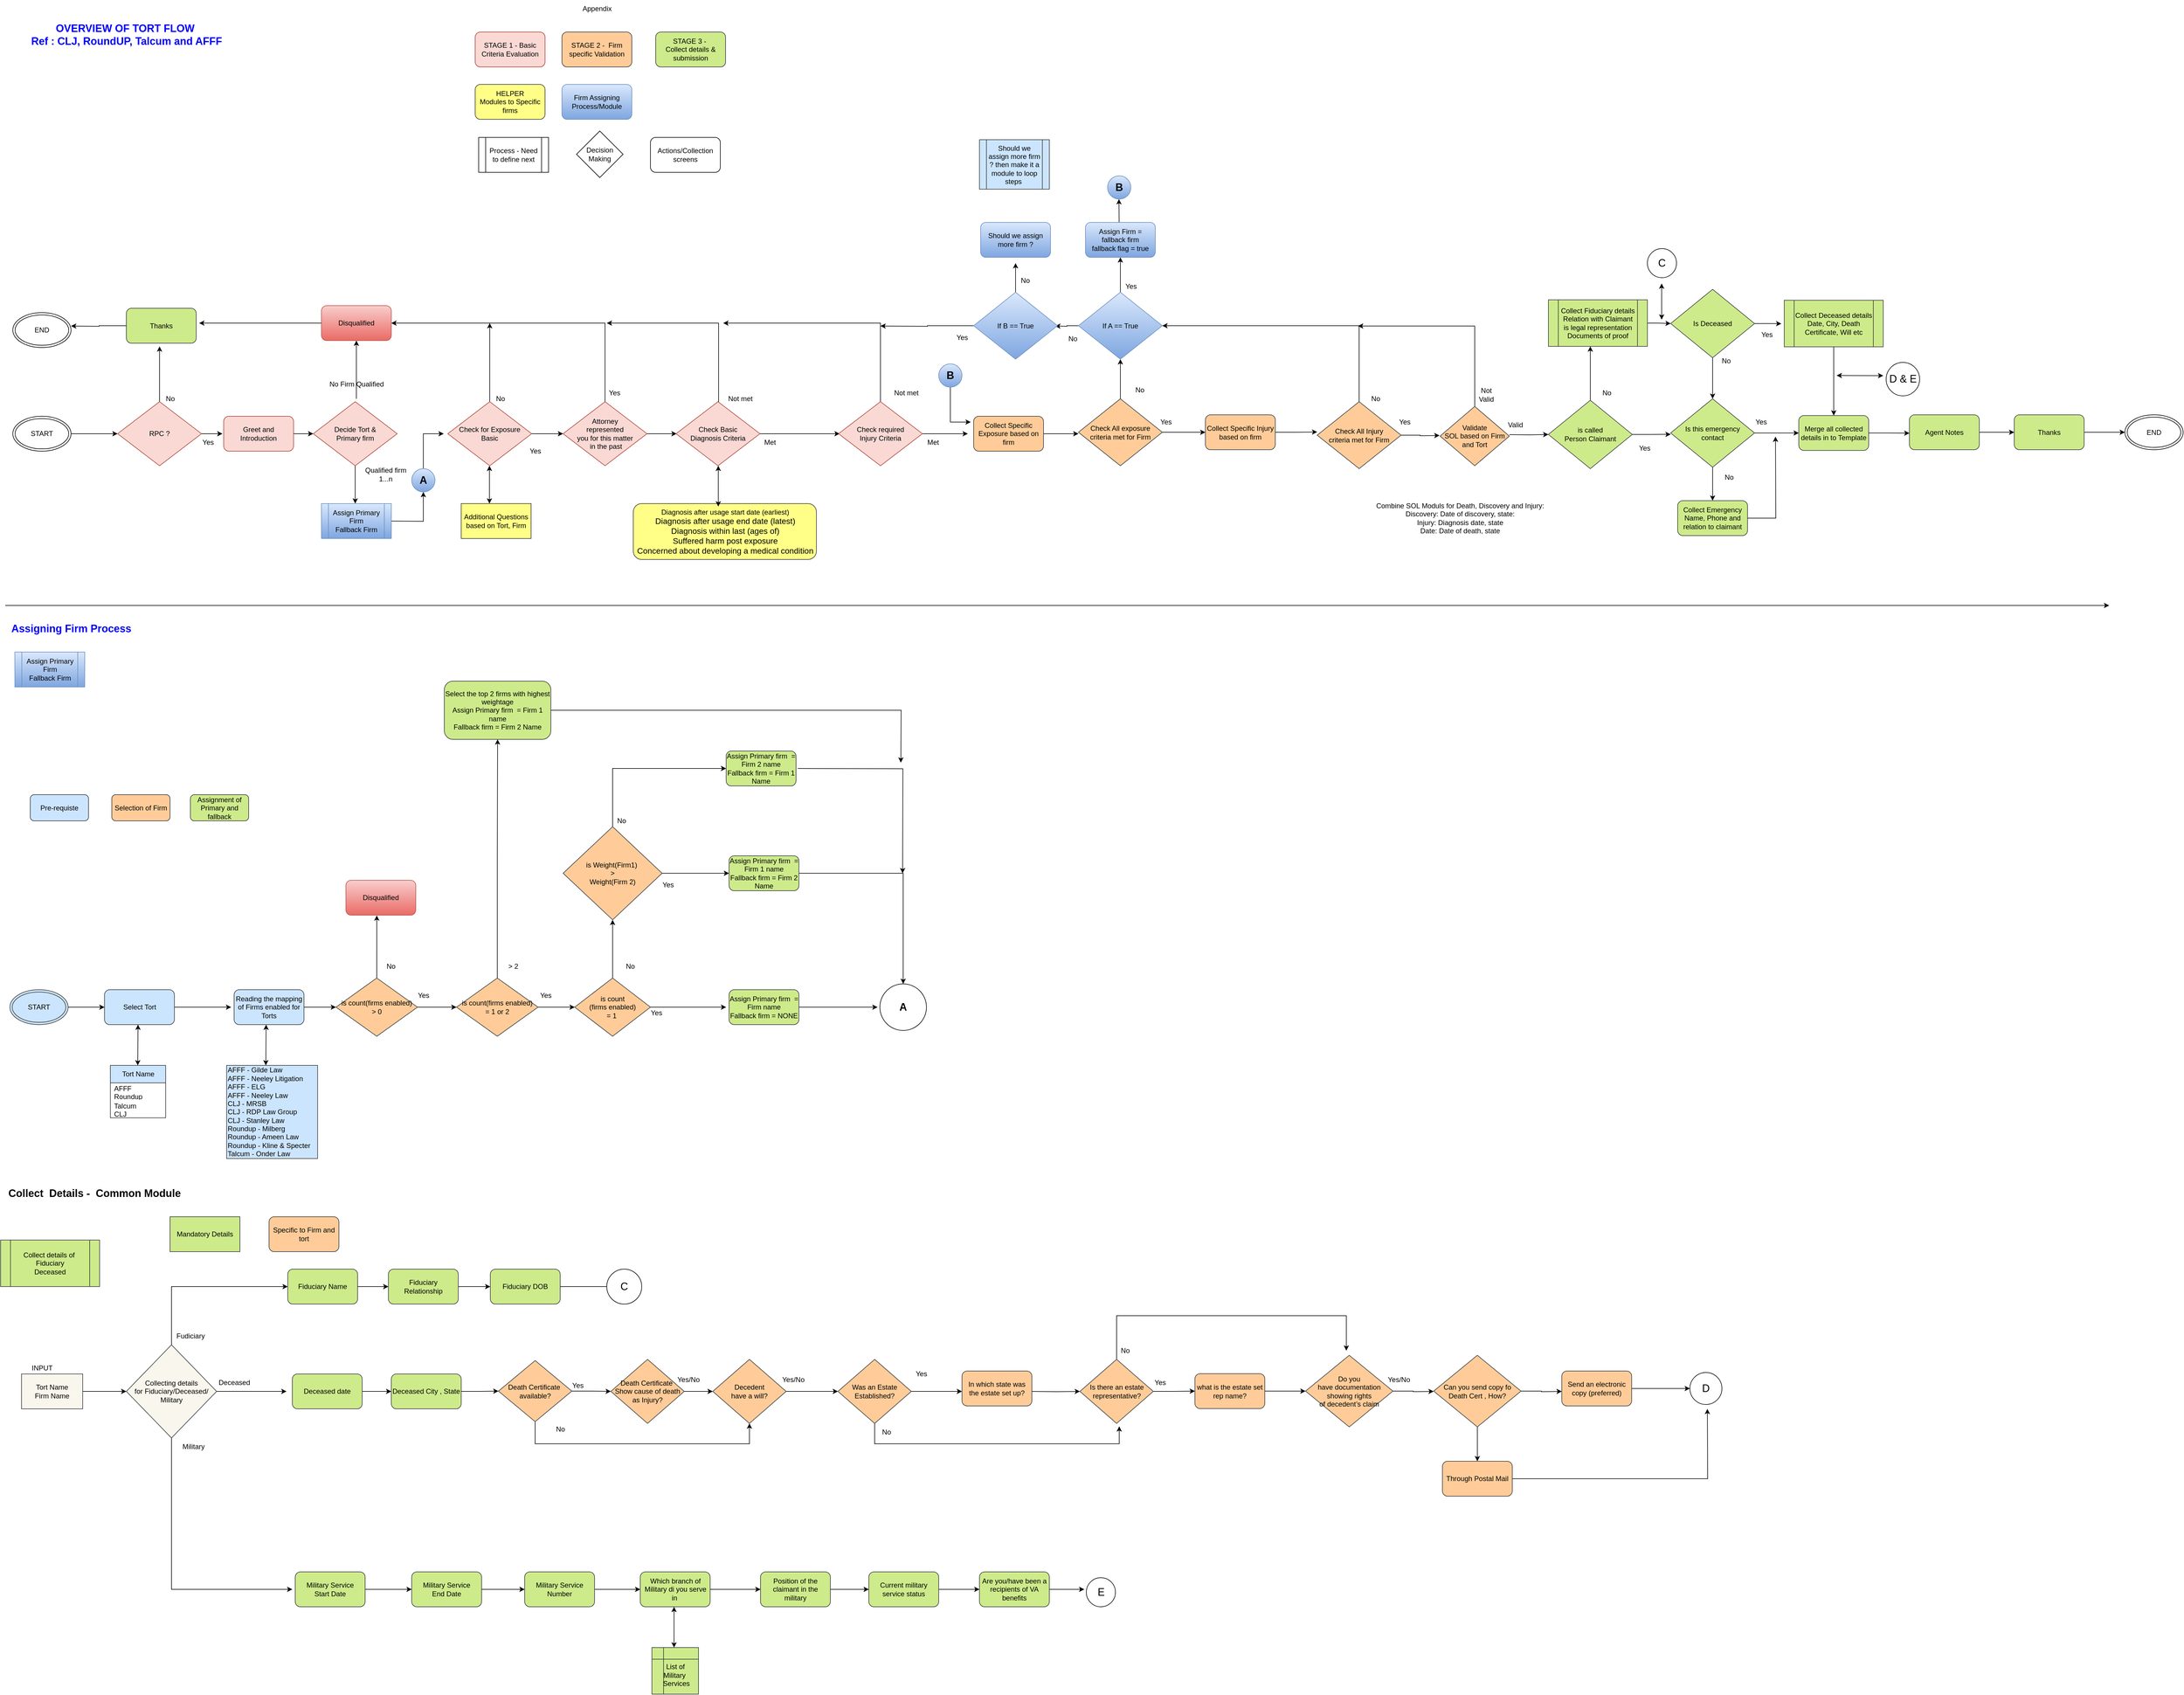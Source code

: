 <mxfile version="21.1.5" type="device">
  <diagram name="Page-1" id="VhzMP6eewkMQBU-xXqwN">
    <mxGraphModel dx="1219" dy="6114" grid="1" gridSize="10" guides="1" tooltips="1" connect="1" arrows="1" fold="1" page="1" pageScale="1" pageWidth="850" pageHeight="1100" math="0" shadow="0">
      <root>
        <mxCell id="0" />
        <mxCell id="1" parent="0" />
        <mxCell id="8fbleBynJ8OZLYyhZDpX-1" value="&lt;b style=&quot;font-size: 18px;&quot;&gt;&lt;font color=&quot;#0000ff&quot;&gt;OVERVIEW OF TORT FLOW&amp;nbsp;&lt;br&gt;Ref : CLJ, RoundUP, Talcum and AFFF&lt;/font&gt;&lt;/b&gt;" style="text;html=1;align=center;verticalAlign=middle;resizable=0;points=[];autosize=1;strokeColor=none;fillColor=none;" vertex="1" parent="1">
          <mxGeometry x="50" y="-4610" width="350" height="60" as="geometry" />
        </mxCell>
        <mxCell id="8fbleBynJ8OZLYyhZDpX-2" style="edgeStyle=orthogonalEdgeStyle;rounded=0;orthogonalLoop=1;jettySize=auto;html=1;exitX=1;exitY=0.5;exitDx=0;exitDy=0;entryX=0;entryY=0.5;entryDx=0;entryDy=0;" edge="1" parent="1" source="8fbleBynJ8OZLYyhZDpX-3" target="8fbleBynJ8OZLYyhZDpX-5">
          <mxGeometry relative="1" as="geometry" />
        </mxCell>
        <mxCell id="8fbleBynJ8OZLYyhZDpX-3" value="START" style="ellipse;shape=doubleEllipse;whiteSpace=wrap;html=1;fillColor=#cce5ff;strokeColor=#36393d;" vertex="1" parent="1">
          <mxGeometry x="25" y="-2940" width="100" height="60" as="geometry" />
        </mxCell>
        <mxCell id="8fbleBynJ8OZLYyhZDpX-4" style="edgeStyle=orthogonalEdgeStyle;rounded=0;orthogonalLoop=1;jettySize=auto;html=1;exitX=1;exitY=0.5;exitDx=0;exitDy=0;" edge="1" parent="1" source="8fbleBynJ8OZLYyhZDpX-5">
          <mxGeometry relative="1" as="geometry">
            <mxPoint x="405" y="-2910" as="targetPoint" />
          </mxGeometry>
        </mxCell>
        <mxCell id="8fbleBynJ8OZLYyhZDpX-5" value="Select Tort" style="rounded=1;whiteSpace=wrap;html=1;fillColor=#cce5ff;strokeColor=#36393d;" vertex="1" parent="1">
          <mxGeometry x="187.5" y="-2940" width="120" height="60" as="geometry" />
        </mxCell>
        <mxCell id="8fbleBynJ8OZLYyhZDpX-6" value="Tort Name" style="swimlane;fontStyle=0;childLayout=stackLayout;horizontal=1;startSize=30;horizontalStack=0;resizeParent=1;resizeParentMax=0;resizeLast=0;collapsible=1;marginBottom=0;whiteSpace=wrap;html=1;fillColor=#cce5ff;strokeColor=#36393d;" vertex="1" parent="1">
          <mxGeometry x="197.5" y="-2810" width="95" height="90" as="geometry" />
        </mxCell>
        <mxCell id="8fbleBynJ8OZLYyhZDpX-7" value="AFFF&lt;br&gt;Roundup&lt;br&gt;" style="text;strokeColor=none;fillColor=none;align=left;verticalAlign=middle;spacingLeft=4;spacingRight=4;overflow=hidden;points=[[0,0.5],[1,0.5]];portConstraint=eastwest;rotatable=0;whiteSpace=wrap;html=1;" vertex="1" parent="8fbleBynJ8OZLYyhZDpX-6">
          <mxGeometry y="30" width="95" height="30" as="geometry" />
        </mxCell>
        <mxCell id="8fbleBynJ8OZLYyhZDpX-8" value="Talcum&lt;br&gt;CLJ&lt;br&gt;&lt;span style=&quot;white-space: pre;&quot;&gt;&lt;/span&gt;" style="text;strokeColor=none;fillColor=none;align=left;verticalAlign=middle;spacingLeft=4;spacingRight=4;overflow=hidden;points=[[0,0.5],[1,0.5]];portConstraint=eastwest;rotatable=0;whiteSpace=wrap;html=1;" vertex="1" parent="8fbleBynJ8OZLYyhZDpX-6">
          <mxGeometry y="60" width="95" height="30" as="geometry" />
        </mxCell>
        <mxCell id="8fbleBynJ8OZLYyhZDpX-9" style="edgeStyle=orthogonalEdgeStyle;rounded=0;orthogonalLoop=1;jettySize=auto;html=1;exitX=1;exitY=0.5;exitDx=0;exitDy=0;entryX=0;entryY=0.5;entryDx=0;entryDy=0;" edge="1" parent="1" source="8fbleBynJ8OZLYyhZDpX-10" target="8fbleBynJ8OZLYyhZDpX-15">
          <mxGeometry relative="1" as="geometry" />
        </mxCell>
        <mxCell id="8fbleBynJ8OZLYyhZDpX-10" value="Reading the mapping of Firms enabled for Torts" style="rounded=1;whiteSpace=wrap;html=1;fillColor=#cce5ff;strokeColor=#36393d;" vertex="1" parent="1">
          <mxGeometry x="410" y="-2940" width="120" height="60" as="geometry" />
        </mxCell>
        <mxCell id="8fbleBynJ8OZLYyhZDpX-11" style="edgeStyle=orthogonalEdgeStyle;rounded=0;orthogonalLoop=1;jettySize=auto;html=1;exitX=1;exitY=0.5;exitDx=0;exitDy=0;" edge="1" parent="1" source="8fbleBynJ8OZLYyhZDpX-12">
          <mxGeometry relative="1" as="geometry">
            <mxPoint x="1515" y="-2910" as="targetPoint" />
          </mxGeometry>
        </mxCell>
        <mxCell id="8fbleBynJ8OZLYyhZDpX-12" value="Assign Primary firm&amp;nbsp; = Firm name&lt;br&gt;Fallback firm = NONE" style="rounded=1;whiteSpace=wrap;html=1;fillColor=#cdeb8b;strokeColor=#36393d;" vertex="1" parent="1">
          <mxGeometry x="1260" y="-2940" width="120" height="60" as="geometry" />
        </mxCell>
        <mxCell id="8fbleBynJ8OZLYyhZDpX-13" style="edgeStyle=orthogonalEdgeStyle;rounded=0;orthogonalLoop=1;jettySize=auto;html=1;exitX=0.5;exitY=0;exitDx=0;exitDy=0;entryX=0.442;entryY=1.008;entryDx=0;entryDy=0;entryPerimeter=0;" edge="1" parent="1" source="8fbleBynJ8OZLYyhZDpX-15" target="8fbleBynJ8OZLYyhZDpX-20">
          <mxGeometry relative="1" as="geometry" />
        </mxCell>
        <mxCell id="8fbleBynJ8OZLYyhZDpX-14" style="edgeStyle=orthogonalEdgeStyle;rounded=0;orthogonalLoop=1;jettySize=auto;html=1;exitX=1;exitY=0.5;exitDx=0;exitDy=0;entryX=0;entryY=0.5;entryDx=0;entryDy=0;" edge="1" parent="1" source="8fbleBynJ8OZLYyhZDpX-15" target="8fbleBynJ8OZLYyhZDpX-19">
          <mxGeometry relative="1" as="geometry" />
        </mxCell>
        <mxCell id="8fbleBynJ8OZLYyhZDpX-15" value="is count(firms enabled) &lt;br&gt;&amp;gt; 0" style="rhombus;whiteSpace=wrap;html=1;fillColor=#ffcc99;strokeColor=#36393d;" vertex="1" parent="1">
          <mxGeometry x="585" y="-2960" width="140" height="100" as="geometry" />
        </mxCell>
        <mxCell id="8fbleBynJ8OZLYyhZDpX-16" value="No" style="text;html=1;align=center;verticalAlign=middle;resizable=0;points=[];autosize=1;strokeColor=none;fillColor=none;" vertex="1" parent="1">
          <mxGeometry x="659" y="-2995" width="40" height="30" as="geometry" />
        </mxCell>
        <mxCell id="8fbleBynJ8OZLYyhZDpX-17" style="edgeStyle=orthogonalEdgeStyle;rounded=0;orthogonalLoop=1;jettySize=auto;html=1;exitX=1;exitY=0.5;exitDx=0;exitDy=0;entryX=0;entryY=0.5;entryDx=0;entryDy=0;" edge="1" parent="1" source="8fbleBynJ8OZLYyhZDpX-19" target="8fbleBynJ8OZLYyhZDpX-24">
          <mxGeometry relative="1" as="geometry" />
        </mxCell>
        <mxCell id="8fbleBynJ8OZLYyhZDpX-18" style="edgeStyle=orthogonalEdgeStyle;rounded=0;orthogonalLoop=1;jettySize=auto;html=1;exitX=0.5;exitY=0;exitDx=0;exitDy=0;entryX=0.5;entryY=1;entryDx=0;entryDy=0;" edge="1" parent="1" source="8fbleBynJ8OZLYyhZDpX-19" target="8fbleBynJ8OZLYyhZDpX-38">
          <mxGeometry relative="1" as="geometry" />
        </mxCell>
        <mxCell id="8fbleBynJ8OZLYyhZDpX-19" value="is count(firms enabled) &lt;br&gt;= 1 or 2" style="rhombus;whiteSpace=wrap;html=1;fillColor=#ffcc99;strokeColor=#36393d;" vertex="1" parent="1">
          <mxGeometry x="792" y="-2960" width="140" height="100" as="geometry" />
        </mxCell>
        <mxCell id="8fbleBynJ8OZLYyhZDpX-20" value="Disqualified" style="rounded=1;whiteSpace=wrap;html=1;fillColor=#f8cecc;gradientColor=#ea6b66;strokeColor=#b85450;" vertex="1" parent="1">
          <mxGeometry x="602" y="-3128" width="120" height="60" as="geometry" />
        </mxCell>
        <mxCell id="8fbleBynJ8OZLYyhZDpX-21" value="Yes" style="text;html=1;align=center;verticalAlign=middle;resizable=0;points=[];autosize=1;strokeColor=none;fillColor=none;" vertex="1" parent="1">
          <mxGeometry x="715" y="-2945" width="40" height="30" as="geometry" />
        </mxCell>
        <mxCell id="8fbleBynJ8OZLYyhZDpX-22" style="edgeStyle=orthogonalEdgeStyle;rounded=0;orthogonalLoop=1;jettySize=auto;html=1;exitX=1;exitY=0.5;exitDx=0;exitDy=0;" edge="1" parent="1" source="8fbleBynJ8OZLYyhZDpX-24">
          <mxGeometry relative="1" as="geometry">
            <mxPoint x="1255" y="-2910" as="targetPoint" />
          </mxGeometry>
        </mxCell>
        <mxCell id="8fbleBynJ8OZLYyhZDpX-23" style="edgeStyle=orthogonalEdgeStyle;rounded=0;orthogonalLoop=1;jettySize=auto;html=1;exitX=0.5;exitY=0;exitDx=0;exitDy=0;" edge="1" parent="1" source="8fbleBynJ8OZLYyhZDpX-24">
          <mxGeometry relative="1" as="geometry">
            <mxPoint x="1060" y="-3060" as="targetPoint" />
          </mxGeometry>
        </mxCell>
        <mxCell id="8fbleBynJ8OZLYyhZDpX-24" value="is count&lt;br&gt;(firms enabled) &lt;br&gt;= 1&amp;nbsp;" style="rhombus;whiteSpace=wrap;html=1;fillColor=#ffcc99;strokeColor=#36393d;" vertex="1" parent="1">
          <mxGeometry x="995" y="-2960" width="130" height="100" as="geometry" />
        </mxCell>
        <mxCell id="8fbleBynJ8OZLYyhZDpX-25" style="edgeStyle=orthogonalEdgeStyle;rounded=0;orthogonalLoop=1;jettySize=auto;html=1;exitX=1;exitY=0.5;exitDx=0;exitDy=0;entryX=0.5;entryY=0;entryDx=0;entryDy=0;" edge="1" parent="1" source="8fbleBynJ8OZLYyhZDpX-26" target="8fbleBynJ8OZLYyhZDpX-27">
          <mxGeometry relative="1" as="geometry" />
        </mxCell>
        <mxCell id="8fbleBynJ8OZLYyhZDpX-26" value="Assign Primary firm&amp;nbsp; = Firm 1 name&lt;br&gt;Fallback firm = Firm 2 Name" style="rounded=1;whiteSpace=wrap;html=1;fillColor=#cdeb8b;strokeColor=#36393d;" vertex="1" parent="1">
          <mxGeometry x="1260" y="-3170" width="120" height="60" as="geometry" />
        </mxCell>
        <mxCell id="8fbleBynJ8OZLYyhZDpX-27" value="&lt;font style=&quot;font-size: 18px;&quot;&gt;&lt;b&gt;A&lt;/b&gt;&lt;/font&gt;" style="ellipse;whiteSpace=wrap;html=1;aspect=fixed;" vertex="1" parent="1">
          <mxGeometry x="1519" y="-2950" width="80" height="80" as="geometry" />
        </mxCell>
        <mxCell id="8fbleBynJ8OZLYyhZDpX-28" style="edgeStyle=orthogonalEdgeStyle;rounded=0;orthogonalLoop=1;jettySize=auto;html=1;exitX=1;exitY=0.5;exitDx=0;exitDy=0;entryX=0;entryY=0.5;entryDx=0;entryDy=0;" edge="1" parent="1" source="8fbleBynJ8OZLYyhZDpX-30" target="8fbleBynJ8OZLYyhZDpX-26">
          <mxGeometry relative="1" as="geometry" />
        </mxCell>
        <mxCell id="8fbleBynJ8OZLYyhZDpX-29" style="edgeStyle=orthogonalEdgeStyle;rounded=0;orthogonalLoop=1;jettySize=auto;html=1;exitX=0.5;exitY=0;exitDx=0;exitDy=0;" edge="1" parent="1" source="8fbleBynJ8OZLYyhZDpX-30">
          <mxGeometry relative="1" as="geometry">
            <mxPoint x="1255" y="-3320" as="targetPoint" />
            <Array as="points">
              <mxPoint x="1060" y="-3320" />
            </Array>
          </mxGeometry>
        </mxCell>
        <mxCell id="8fbleBynJ8OZLYyhZDpX-30" value="is Weight(Firm1)&amp;nbsp;&lt;br&gt;&amp;gt;&lt;br&gt;Weight(Firm 2)" style="rhombus;whiteSpace=wrap;html=1;fillColor=#ffcc99;strokeColor=#36393d;" vertex="1" parent="1">
          <mxGeometry x="975" y="-3220" width="170" height="160" as="geometry" />
        </mxCell>
        <mxCell id="8fbleBynJ8OZLYyhZDpX-31" style="edgeStyle=orthogonalEdgeStyle;rounded=0;orthogonalLoop=1;jettySize=auto;html=1;exitX=1;exitY=0.5;exitDx=0;exitDy=0;" edge="1" parent="1">
          <mxGeometry relative="1" as="geometry">
            <mxPoint x="1558" y="-3140" as="targetPoint" />
            <mxPoint x="1378" y="-3320" as="sourcePoint" />
          </mxGeometry>
        </mxCell>
        <mxCell id="8fbleBynJ8OZLYyhZDpX-32" value="Assign Primary firm&amp;nbsp; = Firm 2 name&lt;br&gt;Fallback firm = Firm 1 Name" style="rounded=1;whiteSpace=wrap;html=1;fillColor=#cdeb8b;strokeColor=#36393d;" vertex="1" parent="1">
          <mxGeometry x="1255" y="-3350" width="120" height="60" as="geometry" />
        </mxCell>
        <mxCell id="8fbleBynJ8OZLYyhZDpX-33" value="Yes" style="text;html=1;align=center;verticalAlign=middle;resizable=0;points=[];autosize=1;strokeColor=none;fillColor=none;" vertex="1" parent="1">
          <mxGeometry x="1135" y="-3135" width="40" height="30" as="geometry" />
        </mxCell>
        <mxCell id="8fbleBynJ8OZLYyhZDpX-34" value="No" style="text;html=1;align=center;verticalAlign=middle;resizable=0;points=[];autosize=1;strokeColor=none;fillColor=none;" vertex="1" parent="1">
          <mxGeometry x="1055" y="-3245" width="40" height="30" as="geometry" />
        </mxCell>
        <mxCell id="8fbleBynJ8OZLYyhZDpX-35" value="Yes" style="text;html=1;align=center;verticalAlign=middle;resizable=0;points=[];autosize=1;strokeColor=none;fillColor=none;" vertex="1" parent="1">
          <mxGeometry x="925" y="-2945" width="40" height="30" as="geometry" />
        </mxCell>
        <mxCell id="8fbleBynJ8OZLYyhZDpX-36" value="&amp;gt; 2" style="text;html=1;align=center;verticalAlign=middle;resizable=0;points=[];autosize=1;strokeColor=none;fillColor=none;" vertex="1" parent="1">
          <mxGeometry x="869" y="-2995" width="40" height="30" as="geometry" />
        </mxCell>
        <mxCell id="8fbleBynJ8OZLYyhZDpX-37" style="edgeStyle=orthogonalEdgeStyle;rounded=0;orthogonalLoop=1;jettySize=auto;html=1;exitX=1;exitY=0.5;exitDx=0;exitDy=0;" edge="1" parent="1" source="8fbleBynJ8OZLYyhZDpX-38">
          <mxGeometry relative="1" as="geometry">
            <mxPoint x="1555" y="-3330" as="targetPoint" />
          </mxGeometry>
        </mxCell>
        <mxCell id="8fbleBynJ8OZLYyhZDpX-38" value="Select the top 2 firms with highest weightage&lt;br&gt;Assign Primary firm&amp;nbsp; = Firm 1 name&lt;br style=&quot;border-color: var(--border-color);&quot;&gt;Fallback firm = Firm 2 Name" style="rounded=1;whiteSpace=wrap;html=1;fillColor=#cdeb8b;strokeColor=#36393d;" vertex="1" parent="1">
          <mxGeometry x="771" y="-3470" width="183" height="100" as="geometry" />
        </mxCell>
        <mxCell id="8fbleBynJ8OZLYyhZDpX-39" value="Yes" style="text;html=1;align=center;verticalAlign=middle;resizable=0;points=[];autosize=1;strokeColor=none;fillColor=none;" vertex="1" parent="1">
          <mxGeometry x="1115" y="-2915" width="40" height="30" as="geometry" />
        </mxCell>
        <mxCell id="8fbleBynJ8OZLYyhZDpX-40" value="No" style="text;html=1;align=center;verticalAlign=middle;resizable=0;points=[];autosize=1;strokeColor=none;fillColor=none;" vertex="1" parent="1">
          <mxGeometry x="1070" y="-2995" width="40" height="30" as="geometry" />
        </mxCell>
        <mxCell id="8fbleBynJ8OZLYyhZDpX-41" value="" style="endArrow=classic;startArrow=classic;html=1;rounded=0;" edge="1" parent="1">
          <mxGeometry width="50" height="50" relative="1" as="geometry">
            <mxPoint x="244.5" y="-2810" as="sourcePoint" />
            <mxPoint x="245" y="-2880" as="targetPoint" />
          </mxGeometry>
        </mxCell>
        <mxCell id="8fbleBynJ8OZLYyhZDpX-42" value="AFFF - Gilde Law&lt;br&gt;AFFF - Neeley Litigation&lt;br&gt;AFFF - ELG&lt;br&gt;AFFF - Neeley Law&lt;br&gt;CLJ - MRSB&lt;br&gt;CLJ - RDP Law Group&lt;br&gt;CLJ - Stanley Law&lt;br&gt;Roundup - Milberg&lt;br&gt;Roundup - Ameen Law&lt;br&gt;Roundup - Kline &amp;amp; Specter&amp;nbsp;&lt;br&gt;Talcum - Onder Law" style="rounded=0;whiteSpace=wrap;html=1;align=left;fillColor=#cce5ff;strokeColor=#36393d;" vertex="1" parent="1">
          <mxGeometry x="397.13" y="-2810" width="156.31" height="160" as="geometry" />
        </mxCell>
        <mxCell id="8fbleBynJ8OZLYyhZDpX-43" value="" style="endArrow=classic;startArrow=classic;html=1;rounded=0;" edge="1" parent="1">
          <mxGeometry width="50" height="50" relative="1" as="geometry">
            <mxPoint x="464.5" y="-2810" as="sourcePoint" />
            <mxPoint x="465" y="-2880" as="targetPoint" />
          </mxGeometry>
        </mxCell>
        <mxCell id="8fbleBynJ8OZLYyhZDpX-44" style="edgeStyle=orthogonalEdgeStyle;rounded=0;orthogonalLoop=1;jettySize=auto;html=1;exitX=1;exitY=0.5;exitDx=0;exitDy=0;entryX=0;entryY=0.5;entryDx=0;entryDy=0;" edge="1" parent="1" source="8fbleBynJ8OZLYyhZDpX-45" target="8fbleBynJ8OZLYyhZDpX-48">
          <mxGeometry relative="1" as="geometry" />
        </mxCell>
        <mxCell id="8fbleBynJ8OZLYyhZDpX-45" value="START" style="ellipse;shape=doubleEllipse;whiteSpace=wrap;html=1;" vertex="1" parent="1">
          <mxGeometry x="30" y="-3925" width="100" height="60" as="geometry" />
        </mxCell>
        <mxCell id="8fbleBynJ8OZLYyhZDpX-46" style="edgeStyle=orthogonalEdgeStyle;rounded=0;orthogonalLoop=1;jettySize=auto;html=1;exitX=1;exitY=0.5;exitDx=0;exitDy=0;" edge="1" parent="1" source="8fbleBynJ8OZLYyhZDpX-48">
          <mxGeometry relative="1" as="geometry">
            <mxPoint x="390" y="-3895" as="targetPoint" />
          </mxGeometry>
        </mxCell>
        <mxCell id="8fbleBynJ8OZLYyhZDpX-47" style="edgeStyle=orthogonalEdgeStyle;rounded=0;orthogonalLoop=1;jettySize=auto;html=1;" edge="1" parent="1" source="8fbleBynJ8OZLYyhZDpX-48">
          <mxGeometry relative="1" as="geometry">
            <mxPoint x="282" y="-4045" as="targetPoint" />
          </mxGeometry>
        </mxCell>
        <mxCell id="8fbleBynJ8OZLYyhZDpX-48" value="RPC ?" style="rhombus;whiteSpace=wrap;html=1;fillColor=#fad9d5;strokeColor=#ae4132;" vertex="1" parent="1">
          <mxGeometry x="210" y="-3950" width="144" height="110" as="geometry" />
        </mxCell>
        <mxCell id="8fbleBynJ8OZLYyhZDpX-49" style="edgeStyle=orthogonalEdgeStyle;rounded=0;orthogonalLoop=1;jettySize=auto;html=1;exitX=0.5;exitY=1;exitDx=0;exitDy=0;entryX=0.5;entryY=0;entryDx=0;entryDy=0;" edge="1" parent="1" source="8fbleBynJ8OZLYyhZDpX-50">
          <mxGeometry relative="1" as="geometry">
            <mxPoint x="618" y="-3775" as="targetPoint" />
          </mxGeometry>
        </mxCell>
        <mxCell id="8fbleBynJ8OZLYyhZDpX-50" value="Decide Tort &amp;amp;&lt;br&gt;Primary firm" style="rhombus;whiteSpace=wrap;html=1;fillColor=#fad9d5;strokeColor=#ae4132;" vertex="1" parent="1">
          <mxGeometry x="546" y="-3950" width="144" height="110" as="geometry" />
        </mxCell>
        <mxCell id="8fbleBynJ8OZLYyhZDpX-51" style="edgeStyle=orthogonalEdgeStyle;rounded=0;orthogonalLoop=1;jettySize=auto;html=1;exitX=1;exitY=0.5;exitDx=0;exitDy=0;entryX=0;entryY=0.5;entryDx=0;entryDy=0;" edge="1" parent="1" source="8fbleBynJ8OZLYyhZDpX-52" target="8fbleBynJ8OZLYyhZDpX-50">
          <mxGeometry relative="1" as="geometry" />
        </mxCell>
        <mxCell id="8fbleBynJ8OZLYyhZDpX-52" value="Greet and Introduction" style="rounded=1;whiteSpace=wrap;html=1;fillColor=#fad9d5;strokeColor=#ae4132;" vertex="1" parent="1">
          <mxGeometry x="392.13" y="-3925" width="120" height="60" as="geometry" />
        </mxCell>
        <mxCell id="8fbleBynJ8OZLYyhZDpX-53" style="edgeStyle=orthogonalEdgeStyle;rounded=0;orthogonalLoop=1;jettySize=auto;html=1;exitX=1;exitY=0.5;exitDx=0;exitDy=0;entryX=0.5;entryY=1;entryDx=0;entryDy=0;" edge="1" parent="1" target="8fbleBynJ8OZLYyhZDpX-92">
          <mxGeometry relative="1" as="geometry">
            <mxPoint x="678" y="-3745" as="sourcePoint" />
          </mxGeometry>
        </mxCell>
        <mxCell id="8fbleBynJ8OZLYyhZDpX-54" value="No Firm Qualified" style="text;html=1;align=center;verticalAlign=middle;resizable=0;points=[];autosize=1;strokeColor=none;fillColor=none;" vertex="1" parent="1">
          <mxGeometry x="560" y="-3995" width="120" height="30" as="geometry" />
        </mxCell>
        <mxCell id="8fbleBynJ8OZLYyhZDpX-55" value="Qualified firm&lt;br&gt;1...n" style="text;html=1;align=center;verticalAlign=middle;resizable=0;points=[];autosize=1;strokeColor=none;fillColor=none;" vertex="1" parent="1">
          <mxGeometry x="625" y="-3845" width="90" height="40" as="geometry" />
        </mxCell>
        <mxCell id="8fbleBynJ8OZLYyhZDpX-56" value="" style="edgeStyle=orthogonalEdgeStyle;rounded=0;orthogonalLoop=1;jettySize=auto;html=1;" edge="1" parent="1" target="8fbleBynJ8OZLYyhZDpX-58">
          <mxGeometry relative="1" as="geometry">
            <mxPoint x="618" y="-4045" as="targetPoint" />
            <mxPoint x="620" y="-3955" as="sourcePoint" />
            <Array as="points">
              <mxPoint x="620" y="-4015" />
              <mxPoint x="620" y="-4015" />
            </Array>
          </mxGeometry>
        </mxCell>
        <mxCell id="8fbleBynJ8OZLYyhZDpX-57" style="edgeStyle=orthogonalEdgeStyle;rounded=0;orthogonalLoop=1;jettySize=auto;html=1;exitX=0;exitY=0.5;exitDx=0;exitDy=0;" edge="1" parent="1" source="8fbleBynJ8OZLYyhZDpX-58">
          <mxGeometry relative="1" as="geometry">
            <mxPoint x="350" y="-4085" as="targetPoint" />
          </mxGeometry>
        </mxCell>
        <mxCell id="8fbleBynJ8OZLYyhZDpX-58" value="Disqualified" style="rounded=1;whiteSpace=wrap;html=1;fillColor=#f8cecc;gradientColor=#ea6b66;strokeColor=#b85450;" vertex="1" parent="1">
          <mxGeometry x="560" y="-4115" width="120" height="60" as="geometry" />
        </mxCell>
        <mxCell id="8fbleBynJ8OZLYyhZDpX-59" style="edgeStyle=orthogonalEdgeStyle;rounded=0;orthogonalLoop=1;jettySize=auto;html=1;exitX=1;exitY=0.5;exitDx=0;exitDy=0;entryX=0;entryY=0.5;entryDx=0;entryDy=0;" edge="1" parent="1" source="8fbleBynJ8OZLYyhZDpX-61" target="8fbleBynJ8OZLYyhZDpX-64">
          <mxGeometry relative="1" as="geometry" />
        </mxCell>
        <mxCell id="8fbleBynJ8OZLYyhZDpX-60" style="edgeStyle=orthogonalEdgeStyle;rounded=0;orthogonalLoop=1;jettySize=auto;html=1;exitX=0.5;exitY=0;exitDx=0;exitDy=0;" edge="1" parent="1" source="8fbleBynJ8OZLYyhZDpX-61">
          <mxGeometry relative="1" as="geometry">
            <mxPoint x="849" y="-4085" as="targetPoint" />
          </mxGeometry>
        </mxCell>
        <mxCell id="8fbleBynJ8OZLYyhZDpX-61" value="Check for Exposure&lt;br&gt;Basic" style="rhombus;whiteSpace=wrap;html=1;fillColor=#fad9d5;strokeColor=#ae4132;" vertex="1" parent="1">
          <mxGeometry x="777" y="-3950" width="144" height="110" as="geometry" />
        </mxCell>
        <mxCell id="8fbleBynJ8OZLYyhZDpX-62" style="edgeStyle=orthogonalEdgeStyle;rounded=0;orthogonalLoop=1;jettySize=auto;html=1;exitX=0.5;exitY=0;exitDx=0;exitDy=0;entryX=1;entryY=0.5;entryDx=0;entryDy=0;" edge="1" parent="1" source="8fbleBynJ8OZLYyhZDpX-64" target="8fbleBynJ8OZLYyhZDpX-58">
          <mxGeometry relative="1" as="geometry">
            <mxPoint x="716" y="-4085" as="targetPoint" />
            <Array as="points">
              <mxPoint x="1047" y="-4085" />
            </Array>
          </mxGeometry>
        </mxCell>
        <mxCell id="8fbleBynJ8OZLYyhZDpX-63" style="edgeStyle=orthogonalEdgeStyle;rounded=0;orthogonalLoop=1;jettySize=auto;html=1;exitX=1;exitY=0.5;exitDx=0;exitDy=0;" edge="1" parent="1" source="8fbleBynJ8OZLYyhZDpX-64">
          <mxGeometry relative="1" as="geometry">
            <mxPoint x="1170" y="-3895" as="targetPoint" />
          </mxGeometry>
        </mxCell>
        <mxCell id="8fbleBynJ8OZLYyhZDpX-64" value="Attorney &lt;br&gt;represented &lt;br&gt;you for this matter&lt;br&gt;&amp;nbsp;in the past" style="rhombus;whiteSpace=wrap;html=1;fillColor=#fad9d5;strokeColor=#ae4132;" vertex="1" parent="1">
          <mxGeometry x="975" y="-3950" width="144" height="110" as="geometry" />
        </mxCell>
        <mxCell id="8fbleBynJ8OZLYyhZDpX-65" value="Yes" style="text;html=1;align=center;verticalAlign=middle;resizable=0;points=[];autosize=1;strokeColor=none;fillColor=none;" vertex="1" parent="1">
          <mxGeometry x="1043" y="-3980" width="40" height="30" as="geometry" />
        </mxCell>
        <mxCell id="8fbleBynJ8OZLYyhZDpX-66" value="Yes" style="text;html=1;align=center;verticalAlign=middle;resizable=0;points=[];autosize=1;strokeColor=none;fillColor=none;" vertex="1" parent="1">
          <mxGeometry x="907" y="-3880" width="40" height="30" as="geometry" />
        </mxCell>
        <mxCell id="8fbleBynJ8OZLYyhZDpX-67" value="No" style="text;html=1;align=center;verticalAlign=middle;resizable=0;points=[];autosize=1;strokeColor=none;fillColor=none;" vertex="1" parent="1">
          <mxGeometry x="847" y="-3970" width="40" height="30" as="geometry" />
        </mxCell>
        <mxCell id="8fbleBynJ8OZLYyhZDpX-68" value="Additional Questions based on Tort, Firm" style="rounded=0;whiteSpace=wrap;html=1;fillColor=#ffff88;strokeColor=#36393d;" vertex="1" parent="1">
          <mxGeometry x="800" y="-3775" width="120" height="60" as="geometry" />
        </mxCell>
        <mxCell id="8fbleBynJ8OZLYyhZDpX-69" value="" style="endArrow=classic;startArrow=classic;html=1;rounded=0;" edge="1" parent="1">
          <mxGeometry width="50" height="50" relative="1" as="geometry">
            <mxPoint x="848.5" y="-3775" as="sourcePoint" />
            <mxPoint x="848.5" y="-3840" as="targetPoint" />
            <Array as="points">
              <mxPoint x="848.5" y="-3810" />
            </Array>
          </mxGeometry>
        </mxCell>
        <mxCell id="8fbleBynJ8OZLYyhZDpX-70" style="edgeStyle=orthogonalEdgeStyle;rounded=0;orthogonalLoop=1;jettySize=auto;html=1;exitX=1;exitY=0.5;exitDx=0;exitDy=0;" edge="1" parent="1" source="8fbleBynJ8OZLYyhZDpX-72">
          <mxGeometry relative="1" as="geometry">
            <mxPoint x="1450" y="-3895" as="targetPoint" />
          </mxGeometry>
        </mxCell>
        <mxCell id="8fbleBynJ8OZLYyhZDpX-71" style="edgeStyle=orthogonalEdgeStyle;rounded=0;orthogonalLoop=1;jettySize=auto;html=1;exitX=0.5;exitY=0;exitDx=0;exitDy=0;" edge="1" parent="1" source="8fbleBynJ8OZLYyhZDpX-72">
          <mxGeometry relative="1" as="geometry">
            <mxPoint x="1050" y="-4085" as="targetPoint" />
            <Array as="points">
              <mxPoint x="1242" y="-4085" />
            </Array>
          </mxGeometry>
        </mxCell>
        <mxCell id="8fbleBynJ8OZLYyhZDpX-72" value="Check Basic &lt;br&gt;Diagnosis Criteria" style="rhombus;whiteSpace=wrap;html=1;fillColor=#fad9d5;strokeColor=#ae4132;" vertex="1" parent="1">
          <mxGeometry x="1169" y="-3950" width="144" height="110" as="geometry" />
        </mxCell>
        <mxCell id="8fbleBynJ8OZLYyhZDpX-73" value="Diagnosis after usage start date (earliest)&lt;br style=&quot;caret-color: rgb(0, 0, 0); font-size: 14px; text-align: start;&quot;&gt;&lt;span style=&quot;caret-color: rgb(0, 0, 0); font-size: 14px; text-align: start;&quot;&gt;Diagnosis after usage end date (latest)&lt;/span&gt;&lt;br style=&quot;caret-color: rgb(0, 0, 0); font-size: 14px; text-align: start;&quot;&gt;&lt;span style=&quot;caret-color: rgb(0, 0, 0); font-size: 14px; text-align: start;&quot;&gt;Diagnosis within last (ages of)&lt;/span&gt;&lt;br style=&quot;caret-color: rgb(0, 0, 0); font-size: 14px; text-align: start;&quot;&gt;&lt;span style=&quot;caret-color: rgb(0, 0, 0); font-size: 14px; text-align: start;&quot;&gt;Suffered harm post exposure&lt;/span&gt;&lt;br style=&quot;caret-color: rgb(0, 0, 0); font-size: 14px; text-align: start;&quot;&gt;&lt;span style=&quot;caret-color: rgb(0, 0, 0); font-size: 14px; text-align: start;&quot;&gt;Concerned about developing a medical condition&lt;/span&gt;" style="rounded=1;whiteSpace=wrap;html=1;fillColor=#ffff88;strokeColor=#36393d;" vertex="1" parent="1">
          <mxGeometry x="1095.5" y="-3775" width="314.5" height="96" as="geometry" />
        </mxCell>
        <mxCell id="8fbleBynJ8OZLYyhZDpX-74" value="" style="endArrow=classic;startArrow=classic;html=1;rounded=0;" edge="1" parent="1">
          <mxGeometry width="50" height="50" relative="1" as="geometry">
            <mxPoint x="1241.5" y="-3770" as="sourcePoint" />
            <mxPoint x="1241.5" y="-3840" as="targetPoint" />
          </mxGeometry>
        </mxCell>
        <mxCell id="8fbleBynJ8OZLYyhZDpX-75" value="Not met" style="text;html=1;align=center;verticalAlign=middle;resizable=0;points=[];autosize=1;strokeColor=none;fillColor=none;" vertex="1" parent="1">
          <mxGeometry x="1244" y="-3970" width="70" height="30" as="geometry" />
        </mxCell>
        <mxCell id="8fbleBynJ8OZLYyhZDpX-76" value="Met" style="text;html=1;align=center;verticalAlign=middle;resizable=0;points=[];autosize=1;strokeColor=none;fillColor=none;" vertex="1" parent="1">
          <mxGeometry x="1310" y="-3895" width="40" height="30" as="geometry" />
        </mxCell>
        <mxCell id="8fbleBynJ8OZLYyhZDpX-77" style="edgeStyle=orthogonalEdgeStyle;rounded=0;orthogonalLoop=1;jettySize=auto;html=1;exitX=1;exitY=0.5;exitDx=0;exitDy=0;" edge="1" parent="1" source="8fbleBynJ8OZLYyhZDpX-79">
          <mxGeometry relative="1" as="geometry">
            <mxPoint x="1670" y="-3895" as="targetPoint" />
          </mxGeometry>
        </mxCell>
        <mxCell id="8fbleBynJ8OZLYyhZDpX-78" style="edgeStyle=orthogonalEdgeStyle;rounded=0;orthogonalLoop=1;jettySize=auto;html=1;exitX=0.5;exitY=0;exitDx=0;exitDy=0;" edge="1" parent="1" source="8fbleBynJ8OZLYyhZDpX-79">
          <mxGeometry relative="1" as="geometry">
            <mxPoint x="1250" y="-4085" as="targetPoint" />
            <Array as="points">
              <mxPoint x="1520" y="-4085" />
            </Array>
          </mxGeometry>
        </mxCell>
        <mxCell id="8fbleBynJ8OZLYyhZDpX-79" value="Check required&lt;br&gt;Injury Criteria" style="rhombus;whiteSpace=wrap;html=1;fillColor=#fad9d5;strokeColor=#ae4132;" vertex="1" parent="1">
          <mxGeometry x="1448" y="-3950" width="144" height="110" as="geometry" />
        </mxCell>
        <mxCell id="8fbleBynJ8OZLYyhZDpX-80" value="Not met" style="text;html=1;align=center;verticalAlign=middle;resizable=0;points=[];autosize=1;strokeColor=none;fillColor=none;" vertex="1" parent="1">
          <mxGeometry x="1529" y="-3980" width="70" height="30" as="geometry" />
        </mxCell>
        <mxCell id="8fbleBynJ8OZLYyhZDpX-81" value="Met" style="text;html=1;align=center;verticalAlign=middle;resizable=0;points=[];autosize=1;strokeColor=none;fillColor=none;" vertex="1" parent="1">
          <mxGeometry x="1590" y="-3895" width="40" height="30" as="geometry" />
        </mxCell>
        <mxCell id="8fbleBynJ8OZLYyhZDpX-82" style="edgeStyle=orthogonalEdgeStyle;rounded=0;orthogonalLoop=1;jettySize=auto;html=1;" edge="1" parent="1" source="8fbleBynJ8OZLYyhZDpX-83">
          <mxGeometry relative="1" as="geometry">
            <mxPoint x="1860" y="-3895" as="targetPoint" />
          </mxGeometry>
        </mxCell>
        <mxCell id="8fbleBynJ8OZLYyhZDpX-83" value="Collect Specific Exposure based on firm" style="rounded=1;whiteSpace=wrap;html=1;fillColor=#ffcc99;strokeColor=#36393d;" vertex="1" parent="1">
          <mxGeometry x="1680" y="-3925" width="120" height="60" as="geometry" />
        </mxCell>
        <mxCell id="8fbleBynJ8OZLYyhZDpX-84" style="edgeStyle=orthogonalEdgeStyle;rounded=0;orthogonalLoop=1;jettySize=auto;html=1;exitX=1;exitY=0.5;exitDx=0;exitDy=0;entryX=0;entryY=0.452;entryDx=0;entryDy=0;entryPerimeter=0;" edge="1" parent="1" source="8fbleBynJ8OZLYyhZDpX-85" target="8fbleBynJ8OZLYyhZDpX-97">
          <mxGeometry relative="1" as="geometry" />
        </mxCell>
        <mxCell id="8fbleBynJ8OZLYyhZDpX-85" value="Collect Specific Injury based on firm" style="rounded=1;whiteSpace=wrap;html=1;fillColor=#ffcc99;strokeColor=#36393d;" vertex="1" parent="1">
          <mxGeometry x="2078" y="-3927.5" width="120" height="60" as="geometry" />
        </mxCell>
        <mxCell id="8fbleBynJ8OZLYyhZDpX-86" style="edgeStyle=orthogonalEdgeStyle;rounded=0;orthogonalLoop=1;jettySize=auto;html=1;exitX=1;exitY=0.5;exitDx=0;exitDy=0;entryX=0;entryY=0.5;entryDx=0;entryDy=0;" edge="1" parent="1" source="8fbleBynJ8OZLYyhZDpX-88" target="8fbleBynJ8OZLYyhZDpX-85">
          <mxGeometry relative="1" as="geometry" />
        </mxCell>
        <mxCell id="8fbleBynJ8OZLYyhZDpX-87" style="edgeStyle=orthogonalEdgeStyle;rounded=0;orthogonalLoop=1;jettySize=auto;html=1;exitX=0.5;exitY=0;exitDx=0;exitDy=0;entryX=0.5;entryY=1;entryDx=0;entryDy=0;" edge="1" parent="1" source="8fbleBynJ8OZLYyhZDpX-88" target="8fbleBynJ8OZLYyhZDpX-100">
          <mxGeometry relative="1" as="geometry">
            <mxPoint x="1932" y="-4005" as="targetPoint" />
          </mxGeometry>
        </mxCell>
        <mxCell id="8fbleBynJ8OZLYyhZDpX-88" value="Check All exposure criteria met for Firm" style="rhombus;whiteSpace=wrap;html=1;fillColor=#ffcc99;strokeColor=#36393d;" vertex="1" parent="1">
          <mxGeometry x="1860" y="-3955" width="144" height="115" as="geometry" />
        </mxCell>
        <mxCell id="8fbleBynJ8OZLYyhZDpX-89" value="Yes" style="text;html=1;align=center;verticalAlign=middle;resizable=0;points=[];autosize=1;strokeColor=none;fillColor=none;" vertex="1" parent="1">
          <mxGeometry x="1990" y="-3930" width="40" height="30" as="geometry" />
        </mxCell>
        <mxCell id="8fbleBynJ8OZLYyhZDpX-90" value="No" style="text;html=1;align=center;verticalAlign=middle;resizable=0;points=[];autosize=1;strokeColor=none;fillColor=none;" vertex="1" parent="1">
          <mxGeometry x="1945" y="-3985" width="40" height="30" as="geometry" />
        </mxCell>
        <mxCell id="8fbleBynJ8OZLYyhZDpX-91" style="edgeStyle=orthogonalEdgeStyle;rounded=0;orthogonalLoop=1;jettySize=auto;html=1;exitX=0.5;exitY=0;exitDx=0;exitDy=0;" edge="1" parent="1" source="8fbleBynJ8OZLYyhZDpX-92">
          <mxGeometry relative="1" as="geometry">
            <mxPoint x="770" y="-3895" as="targetPoint" />
            <Array as="points">
              <mxPoint x="735" y="-3895" />
            </Array>
          </mxGeometry>
        </mxCell>
        <mxCell id="8fbleBynJ8OZLYyhZDpX-92" value="&lt;b&gt;&lt;font style=&quot;font-size: 18px;&quot;&gt;A&lt;/font&gt;&lt;/b&gt;" style="ellipse;whiteSpace=wrap;html=1;aspect=fixed;fillColor=#dae8fc;gradientColor=#7ea6e0;strokeColor=#6c8ebf;" vertex="1" parent="1">
          <mxGeometry x="715" y="-3835" width="40" height="40" as="geometry" />
        </mxCell>
        <mxCell id="8fbleBynJ8OZLYyhZDpX-93" style="edgeStyle=orthogonalEdgeStyle;rounded=0;orthogonalLoop=1;jettySize=auto;html=1;exitX=0.5;exitY=0;exitDx=0;exitDy=0;" edge="1" parent="1" source="8fbleBynJ8OZLYyhZDpX-102">
          <mxGeometry relative="1" as="geometry">
            <mxPoint x="1929.5" y="-4298" as="targetPoint" />
            <mxPoint x="1929.5" y="-4248" as="sourcePoint" />
            <Array as="points">
              <mxPoint x="1930" y="-4238" />
              <mxPoint x="1930" y="-4238" />
            </Array>
          </mxGeometry>
        </mxCell>
        <mxCell id="8fbleBynJ8OZLYyhZDpX-94" value="&lt;b&gt;&lt;font style=&quot;font-size: 18px;&quot;&gt;B&lt;/font&gt;&lt;/b&gt;" style="ellipse;whiteSpace=wrap;html=1;aspect=fixed;fillColor=#dae8fc;gradientColor=#7ea6e0;strokeColor=#6c8ebf;" vertex="1" parent="1">
          <mxGeometry x="1910" y="-4338" width="40" height="40" as="geometry" />
        </mxCell>
        <mxCell id="8fbleBynJ8OZLYyhZDpX-95" style="edgeStyle=orthogonalEdgeStyle;rounded=0;orthogonalLoop=1;jettySize=auto;html=1;exitX=1;exitY=0.5;exitDx=0;exitDy=0;" edge="1" parent="1" source="8fbleBynJ8OZLYyhZDpX-97">
          <mxGeometry relative="1" as="geometry">
            <mxPoint x="2480" y="-3892" as="targetPoint" />
          </mxGeometry>
        </mxCell>
        <mxCell id="8fbleBynJ8OZLYyhZDpX-96" style="edgeStyle=orthogonalEdgeStyle;rounded=0;orthogonalLoop=1;jettySize=auto;html=1;exitX=0.5;exitY=0;exitDx=0;exitDy=0;entryX=1;entryY=0.5;entryDx=0;entryDy=0;" edge="1" parent="1" source="8fbleBynJ8OZLYyhZDpX-97" target="8fbleBynJ8OZLYyhZDpX-100">
          <mxGeometry relative="1" as="geometry" />
        </mxCell>
        <mxCell id="8fbleBynJ8OZLYyhZDpX-97" value="Check All Injury &lt;br&gt;criteria met for Firm" style="rhombus;whiteSpace=wrap;html=1;fillColor=#ffcc99;strokeColor=#36393d;" vertex="1" parent="1">
          <mxGeometry x="2270" y="-3950" width="144" height="115" as="geometry" />
        </mxCell>
        <mxCell id="8fbleBynJ8OZLYyhZDpX-98" style="edgeStyle=orthogonalEdgeStyle;rounded=0;orthogonalLoop=1;jettySize=auto;html=1;exitX=0.5;exitY=0;exitDx=0;exitDy=0;entryX=0.5;entryY=1;entryDx=0;entryDy=0;" edge="1" parent="1" source="8fbleBynJ8OZLYyhZDpX-100" target="8fbleBynJ8OZLYyhZDpX-102">
          <mxGeometry relative="1" as="geometry" />
        </mxCell>
        <mxCell id="8fbleBynJ8OZLYyhZDpX-99" style="edgeStyle=orthogonalEdgeStyle;rounded=0;orthogonalLoop=1;jettySize=auto;html=1;exitX=0;exitY=0.5;exitDx=0;exitDy=0;" edge="1" parent="1" source="8fbleBynJ8OZLYyhZDpX-100">
          <mxGeometry relative="1" as="geometry">
            <mxPoint x="1820" y="-4080" as="targetPoint" />
          </mxGeometry>
        </mxCell>
        <mxCell id="8fbleBynJ8OZLYyhZDpX-100" value="If A == True" style="rhombus;whiteSpace=wrap;html=1;fillColor=#dae8fc;gradientColor=#7ea6e0;strokeColor=#6c8ebf;" vertex="1" parent="1">
          <mxGeometry x="1860" y="-4138" width="144" height="115" as="geometry" />
        </mxCell>
        <mxCell id="8fbleBynJ8OZLYyhZDpX-101" value="" style="edgeStyle=orthogonalEdgeStyle;rounded=0;orthogonalLoop=1;jettySize=auto;html=1;exitX=0.5;exitY=0;exitDx=0;exitDy=0;" edge="1" parent="1" target="8fbleBynJ8OZLYyhZDpX-102">
          <mxGeometry relative="1" as="geometry">
            <mxPoint x="1929.5" y="-4298" as="targetPoint" />
            <mxPoint x="1929.5" y="-4248" as="sourcePoint" />
            <Array as="points" />
          </mxGeometry>
        </mxCell>
        <mxCell id="8fbleBynJ8OZLYyhZDpX-102" value="Assign Firm = &lt;br&gt;fallback firm&lt;br&gt;fallback flag = true" style="rounded=1;whiteSpace=wrap;html=1;fillColor=#dae8fc;gradientColor=#7ea6e0;strokeColor=#6c8ebf;" vertex="1" parent="1">
          <mxGeometry x="1872" y="-4258" width="120" height="60" as="geometry" />
        </mxCell>
        <mxCell id="8fbleBynJ8OZLYyhZDpX-103" value="Yes" style="text;html=1;align=center;verticalAlign=middle;resizable=0;points=[];autosize=1;strokeColor=none;fillColor=none;" vertex="1" parent="1">
          <mxGeometry x="1930" y="-4163" width="40" height="30" as="geometry" />
        </mxCell>
        <mxCell id="8fbleBynJ8OZLYyhZDpX-104" style="edgeStyle=orthogonalEdgeStyle;rounded=0;orthogonalLoop=1;jettySize=auto;html=1;exitX=0.5;exitY=0;exitDx=0;exitDy=0;" edge="1" parent="1" source="8fbleBynJ8OZLYyhZDpX-106">
          <mxGeometry relative="1" as="geometry">
            <mxPoint x="1752" y="-4188" as="targetPoint" />
          </mxGeometry>
        </mxCell>
        <mxCell id="8fbleBynJ8OZLYyhZDpX-105" style="edgeStyle=orthogonalEdgeStyle;rounded=0;orthogonalLoop=1;jettySize=auto;html=1;exitX=0;exitY=0.5;exitDx=0;exitDy=0;" edge="1" parent="1" source="8fbleBynJ8OZLYyhZDpX-106">
          <mxGeometry relative="1" as="geometry">
            <mxPoint x="1520" y="-4080" as="targetPoint" />
          </mxGeometry>
        </mxCell>
        <mxCell id="8fbleBynJ8OZLYyhZDpX-106" value="If B == True" style="rhombus;whiteSpace=wrap;html=1;fillColor=#dae8fc;gradientColor=#7ea6e0;strokeColor=#6c8ebf;" vertex="1" parent="1">
          <mxGeometry x="1680" y="-4138" width="144" height="115" as="geometry" />
        </mxCell>
        <mxCell id="8fbleBynJ8OZLYyhZDpX-107" value="No" style="text;html=1;align=center;verticalAlign=middle;resizable=0;points=[];autosize=1;strokeColor=none;fillColor=none;" vertex="1" parent="1">
          <mxGeometry x="1830" y="-4073" width="40" height="30" as="geometry" />
        </mxCell>
        <mxCell id="8fbleBynJ8OZLYyhZDpX-108" value="Yes" style="text;html=1;align=center;verticalAlign=middle;resizable=0;points=[];autosize=1;strokeColor=none;fillColor=none;" vertex="1" parent="1">
          <mxGeometry x="1640" y="-4075" width="40" height="30" as="geometry" />
        </mxCell>
        <mxCell id="8fbleBynJ8OZLYyhZDpX-109" value="No&amp;nbsp;" style="text;html=1;align=center;verticalAlign=middle;resizable=0;points=[];autosize=1;strokeColor=none;fillColor=none;" vertex="1" parent="1">
          <mxGeometry x="1750" y="-4173" width="40" height="30" as="geometry" />
        </mxCell>
        <mxCell id="8fbleBynJ8OZLYyhZDpX-110" value="Should we assign more firm ?" style="rounded=1;whiteSpace=wrap;html=1;fillColor=#dae8fc;gradientColor=#7ea6e0;strokeColor=#6c8ebf;" vertex="1" parent="1">
          <mxGeometry x="1692" y="-4258" width="120" height="60" as="geometry" />
        </mxCell>
        <mxCell id="8fbleBynJ8OZLYyhZDpX-111" value="&lt;span style=&quot;color: rgb(0, 0, 0); font-family: Helvetica; font-size: 12px; font-style: normal; font-variant-ligatures: normal; font-variant-caps: normal; font-weight: 400; letter-spacing: normal; orphans: 2; text-align: center; text-indent: 0px; text-transform: none; widows: 2; word-spacing: 0px; -webkit-text-stroke-width: 0px; text-decoration-thickness: initial; text-decoration-style: initial; text-decoration-color: initial; float: none; display: inline !important;&quot;&gt;Should we assign more firm ? then make it a module to loop steps&amp;nbsp;&lt;/span&gt;" style="shape=process;whiteSpace=wrap;html=1;backgroundOutline=1;fillColor=#cce5ff;strokeColor=#36393d;gradientColor=none;" vertex="1" parent="1">
          <mxGeometry x="1690" y="-4400" width="120" height="85" as="geometry" />
        </mxCell>
        <mxCell id="8fbleBynJ8OZLYyhZDpX-112" value="Yes" style="text;html=1;align=center;verticalAlign=middle;resizable=0;points=[];autosize=1;strokeColor=none;fillColor=none;" vertex="1" parent="1">
          <mxGeometry x="2400" y="-3930" width="40" height="30" as="geometry" />
        </mxCell>
        <mxCell id="8fbleBynJ8OZLYyhZDpX-113" value="No" style="text;html=1;align=center;verticalAlign=middle;resizable=0;points=[];autosize=1;strokeColor=none;fillColor=none;" vertex="1" parent="1">
          <mxGeometry x="2350" y="-3970" width="40" height="30" as="geometry" />
        </mxCell>
        <mxCell id="8fbleBynJ8OZLYyhZDpX-114" style="edgeStyle=orthogonalEdgeStyle;rounded=0;orthogonalLoop=1;jettySize=auto;html=1;exitX=1;exitY=0.5;exitDx=0;exitDy=0;" edge="1" parent="1" source="8fbleBynJ8OZLYyhZDpX-116">
          <mxGeometry relative="1" as="geometry">
            <mxPoint x="2877" y="-3894" as="targetPoint" />
          </mxGeometry>
        </mxCell>
        <mxCell id="8fbleBynJ8OZLYyhZDpX-115" style="edgeStyle=orthogonalEdgeStyle;rounded=0;orthogonalLoop=1;jettySize=auto;html=1;exitX=0.5;exitY=0;exitDx=0;exitDy=0;" edge="1" parent="1" source="8fbleBynJ8OZLYyhZDpX-116">
          <mxGeometry relative="1" as="geometry">
            <mxPoint x="2739" y="-4045" as="targetPoint" />
          </mxGeometry>
        </mxCell>
        <mxCell id="8fbleBynJ8OZLYyhZDpX-116" value="is called &lt;br&gt;Person Claimant" style="rhombus;whiteSpace=wrap;html=1;fillColor=#cdeb8b;strokeColor=#36393d;" vertex="1" parent="1">
          <mxGeometry x="2667" y="-3952.5" width="144" height="117.5" as="geometry" />
        </mxCell>
        <mxCell id="8fbleBynJ8OZLYyhZDpX-117" value="No" style="text;html=1;align=center;verticalAlign=middle;resizable=0;points=[];autosize=1;strokeColor=none;fillColor=none;" vertex="1" parent="1">
          <mxGeometry x="2747" y="-3980" width="40" height="30" as="geometry" />
        </mxCell>
        <mxCell id="8fbleBynJ8OZLYyhZDpX-118" style="edgeStyle=orthogonalEdgeStyle;rounded=0;orthogonalLoop=1;jettySize=auto;html=1;exitX=0;exitY=0.5;exitDx=0;exitDy=0;" edge="1" parent="1" source="8fbleBynJ8OZLYyhZDpX-119">
          <mxGeometry relative="1" as="geometry">
            <mxPoint x="130" y="-4080" as="targetPoint" />
          </mxGeometry>
        </mxCell>
        <mxCell id="8fbleBynJ8OZLYyhZDpX-119" value="Thanks" style="rounded=1;whiteSpace=wrap;html=1;fillColor=#cdeb8b;strokeColor=#36393d;" vertex="1" parent="1">
          <mxGeometry x="225" y="-4110.5" width="120" height="60" as="geometry" />
        </mxCell>
        <mxCell id="8fbleBynJ8OZLYyhZDpX-120" value="END" style="ellipse;shape=doubleEllipse;whiteSpace=wrap;html=1;" vertex="1" parent="1">
          <mxGeometry x="30" y="-4103" width="100" height="60" as="geometry" />
        </mxCell>
        <mxCell id="8fbleBynJ8OZLYyhZDpX-121" value="Yes" style="text;html=1;align=center;verticalAlign=middle;resizable=0;points=[];autosize=1;strokeColor=none;fillColor=none;" vertex="1" parent="1">
          <mxGeometry x="345" y="-3895" width="40" height="30" as="geometry" />
        </mxCell>
        <mxCell id="8fbleBynJ8OZLYyhZDpX-122" value="No" style="text;html=1;align=center;verticalAlign=middle;resizable=0;points=[];autosize=1;strokeColor=none;fillColor=none;" vertex="1" parent="1">
          <mxGeometry x="280" y="-3970" width="40" height="30" as="geometry" />
        </mxCell>
        <mxCell id="8fbleBynJ8OZLYyhZDpX-123" value="HELPER&lt;br&gt;Modules to Specific firms" style="rounded=1;whiteSpace=wrap;html=1;fillColor=#ffff88;strokeColor=#36393d;" vertex="1" parent="1">
          <mxGeometry x="824" y="-4495" width="120" height="60" as="geometry" />
        </mxCell>
        <mxCell id="8fbleBynJ8OZLYyhZDpX-124" value="STAGE 1 - Basic Criteria Evaluation" style="rounded=1;whiteSpace=wrap;html=1;fillColor=#fad9d5;strokeColor=#ae4132;" vertex="1" parent="1">
          <mxGeometry x="824" y="-4585" width="120" height="60" as="geometry" />
        </mxCell>
        <mxCell id="8fbleBynJ8OZLYyhZDpX-125" value="Firm Assigning Process/Module" style="rounded=1;whiteSpace=wrap;html=1;fillColor=#dae8fc;gradientColor=#7ea6e0;strokeColor=#6c8ebf;" vertex="1" parent="1">
          <mxGeometry x="973" y="-4495" width="120" height="60" as="geometry" />
        </mxCell>
        <mxCell id="8fbleBynJ8OZLYyhZDpX-126" value="STAGE 2 -&amp;nbsp; Firm specific Validation" style="rounded=1;whiteSpace=wrap;html=1;fillColor=#ffcc99;strokeColor=#36393d;" vertex="1" parent="1">
          <mxGeometry x="973" y="-4585" width="120" height="60" as="geometry" />
        </mxCell>
        <mxCell id="8fbleBynJ8OZLYyhZDpX-127" value="STAGE 3 -&amp;nbsp;&lt;br&gt;Collect details &amp;amp; submission" style="rounded=1;whiteSpace=wrap;html=1;fillColor=#cdeb8b;strokeColor=#36393d;" vertex="1" parent="1">
          <mxGeometry x="1134" y="-4585" width="120" height="60" as="geometry" />
        </mxCell>
        <mxCell id="8fbleBynJ8OZLYyhZDpX-128" style="edgeStyle=orthogonalEdgeStyle;rounded=0;orthogonalLoop=1;jettySize=auto;html=1;exitX=1;exitY=0.5;exitDx=0;exitDy=0;entryX=0;entryY=0.5;entryDx=0;entryDy=0;" edge="1" parent="1" source="8fbleBynJ8OZLYyhZDpX-129" target="8fbleBynJ8OZLYyhZDpX-138">
          <mxGeometry relative="1" as="geometry" />
        </mxCell>
        <mxCell id="8fbleBynJ8OZLYyhZDpX-129" value="Collect&amp;nbsp;Fiduciary details&lt;br style=&quot;border-color: var(--border-color);&quot;&gt;Relation with Claimant&lt;br style=&quot;border-color: var(--border-color);&quot;&gt;is legal representation&lt;br style=&quot;border-color: var(--border-color);&quot;&gt;Documents of proof" style="shape=process;whiteSpace=wrap;html=1;backgroundOutline=1;fillColor=#cdeb8b;strokeColor=#36393d;" vertex="1" parent="1">
          <mxGeometry x="2667" y="-4125" width="170" height="80" as="geometry" />
        </mxCell>
        <mxCell id="8fbleBynJ8OZLYyhZDpX-130" value="Appendix" style="text;html=1;align=center;verticalAlign=middle;resizable=0;points=[];autosize=1;strokeColor=none;fillColor=none;" vertex="1" parent="1">
          <mxGeometry x="998" y="-4640" width="70" height="30" as="geometry" />
        </mxCell>
        <mxCell id="8fbleBynJ8OZLYyhZDpX-131" value="Assign Primary Firm&lt;br style=&quot;border-color: var(--border-color);&quot;&gt;Fallback Firm" style="shape=process;whiteSpace=wrap;html=1;backgroundOutline=1;fillColor=#dae8fc;strokeColor=#6c8ebf;gradientColor=#7ea6e0;" vertex="1" parent="1">
          <mxGeometry x="560" y="-3775" width="120" height="60" as="geometry" />
        </mxCell>
        <mxCell id="8fbleBynJ8OZLYyhZDpX-132" value="Yes" style="text;html=1;align=center;verticalAlign=middle;resizable=0;points=[];autosize=1;strokeColor=none;fillColor=none;" vertex="1" parent="1">
          <mxGeometry x="2812" y="-3885" width="40" height="30" as="geometry" />
        </mxCell>
        <mxCell id="8fbleBynJ8OZLYyhZDpX-133" style="edgeStyle=orthogonalEdgeStyle;rounded=0;orthogonalLoop=1;jettySize=auto;html=1;exitX=1;exitY=0.5;exitDx=0;exitDy=0;" edge="1" parent="1" source="8fbleBynJ8OZLYyhZDpX-135" target="8fbleBynJ8OZLYyhZDpX-147">
          <mxGeometry relative="1" as="geometry">
            <mxPoint x="3067" y="-3896" as="targetPoint" />
          </mxGeometry>
        </mxCell>
        <mxCell id="8fbleBynJ8OZLYyhZDpX-134" style="edgeStyle=orthogonalEdgeStyle;rounded=0;orthogonalLoop=1;jettySize=auto;html=1;exitX=0.5;exitY=1;exitDx=0;exitDy=0;" edge="1" parent="1" source="8fbleBynJ8OZLYyhZDpX-135" target="8fbleBynJ8OZLYyhZDpX-223">
          <mxGeometry relative="1" as="geometry">
            <mxPoint x="2949" y="-3790" as="targetPoint" />
          </mxGeometry>
        </mxCell>
        <mxCell id="8fbleBynJ8OZLYyhZDpX-135" value="Is this emergency &lt;br&gt;contact" style="rhombus;whiteSpace=wrap;html=1;fillColor=#cdeb8b;strokeColor=#36393d;" vertex="1" parent="1">
          <mxGeometry x="2877" y="-3955" width="144" height="117.5" as="geometry" />
        </mxCell>
        <mxCell id="8fbleBynJ8OZLYyhZDpX-136" style="edgeStyle=orthogonalEdgeStyle;rounded=0;orthogonalLoop=1;jettySize=auto;html=1;exitX=1;exitY=0.5;exitDx=0;exitDy=0;" edge="1" parent="1" source="8fbleBynJ8OZLYyhZDpX-138">
          <mxGeometry relative="1" as="geometry">
            <mxPoint x="3067" y="-4084" as="targetPoint" />
          </mxGeometry>
        </mxCell>
        <mxCell id="8fbleBynJ8OZLYyhZDpX-137" style="edgeStyle=orthogonalEdgeStyle;rounded=0;orthogonalLoop=1;jettySize=auto;html=1;exitX=0.5;exitY=1;exitDx=0;exitDy=0;entryX=0.5;entryY=0;entryDx=0;entryDy=0;" edge="1" parent="1" source="8fbleBynJ8OZLYyhZDpX-138" target="8fbleBynJ8OZLYyhZDpX-135">
          <mxGeometry relative="1" as="geometry" />
        </mxCell>
        <mxCell id="8fbleBynJ8OZLYyhZDpX-138" value="Is Deceased" style="rhombus;whiteSpace=wrap;html=1;fillColor=#cdeb8b;strokeColor=#36393d;" vertex="1" parent="1">
          <mxGeometry x="2877" y="-4143" width="144" height="117.5" as="geometry" />
        </mxCell>
        <mxCell id="8fbleBynJ8OZLYyhZDpX-139" value="No" style="text;html=1;align=center;verticalAlign=middle;resizable=0;points=[];autosize=1;strokeColor=none;fillColor=none;" vertex="1" parent="1">
          <mxGeometry x="2952" y="-4035" width="40" height="30" as="geometry" />
        </mxCell>
        <mxCell id="8fbleBynJ8OZLYyhZDpX-140" value="Yes" style="text;html=1;align=center;verticalAlign=middle;resizable=0;points=[];autosize=1;strokeColor=none;fillColor=none;" vertex="1" parent="1">
          <mxGeometry x="3022" y="-4080.5" width="40" height="30" as="geometry" />
        </mxCell>
        <mxCell id="8fbleBynJ8OZLYyhZDpX-141" style="edgeStyle=orthogonalEdgeStyle;rounded=0;orthogonalLoop=1;jettySize=auto;html=1;exitX=0.5;exitY=1;exitDx=0;exitDy=0;entryX=0.5;entryY=0;entryDx=0;entryDy=0;" edge="1" parent="1" source="8fbleBynJ8OZLYyhZDpX-142" target="8fbleBynJ8OZLYyhZDpX-147">
          <mxGeometry relative="1" as="geometry" />
        </mxCell>
        <mxCell id="8fbleBynJ8OZLYyhZDpX-142" value="Collect Deceased&amp;nbsp;details&lt;br style=&quot;border-color: var(--border-color);&quot;&gt;Date, City, Death Certificate, Will etc" style="shape=process;whiteSpace=wrap;html=1;backgroundOutline=1;fillColor=#cdeb8b;strokeColor=#36393d;" vertex="1" parent="1">
          <mxGeometry x="3072" y="-4124.25" width="170" height="80" as="geometry" />
        </mxCell>
        <mxCell id="8fbleBynJ8OZLYyhZDpX-143" value="Process - Need to define next" style="shape=process;whiteSpace=wrap;html=1;backgroundOutline=1;" vertex="1" parent="1">
          <mxGeometry x="830" y="-4404" width="120" height="60" as="geometry" />
        </mxCell>
        <mxCell id="8fbleBynJ8OZLYyhZDpX-144" value="Decision Making" style="rhombus;whiteSpace=wrap;html=1;" vertex="1" parent="1">
          <mxGeometry x="998" y="-4415" width="80" height="80" as="geometry" />
        </mxCell>
        <mxCell id="8fbleBynJ8OZLYyhZDpX-145" value="Actions/Collection screens" style="rounded=1;whiteSpace=wrap;html=1;" vertex="1" parent="1">
          <mxGeometry x="1125" y="-4404" width="120" height="60" as="geometry" />
        </mxCell>
        <mxCell id="8fbleBynJ8OZLYyhZDpX-146" style="edgeStyle=orthogonalEdgeStyle;rounded=0;orthogonalLoop=1;jettySize=auto;html=1;exitX=1;exitY=0.5;exitDx=0;exitDy=0;" edge="1" parent="1" source="8fbleBynJ8OZLYyhZDpX-147">
          <mxGeometry relative="1" as="geometry">
            <mxPoint x="3287" y="-3896" as="targetPoint" />
          </mxGeometry>
        </mxCell>
        <mxCell id="8fbleBynJ8OZLYyhZDpX-147" value="Merge all collected details in to Template" style="rounded=1;whiteSpace=wrap;html=1;fillColor=#cdeb8b;strokeColor=#36393d;" vertex="1" parent="1">
          <mxGeometry x="3097" y="-3926.25" width="120" height="60" as="geometry" />
        </mxCell>
        <mxCell id="8fbleBynJ8OZLYyhZDpX-148" style="edgeStyle=orthogonalEdgeStyle;rounded=0;orthogonalLoop=1;jettySize=auto;html=1;exitX=1;exitY=0.5;exitDx=0;exitDy=0;entryX=0;entryY=0.5;entryDx=0;entryDy=0;" edge="1" parent="1" source="8fbleBynJ8OZLYyhZDpX-149" target="8fbleBynJ8OZLYyhZDpX-151">
          <mxGeometry relative="1" as="geometry" />
        </mxCell>
        <mxCell id="8fbleBynJ8OZLYyhZDpX-149" value="Agent Notes" style="rounded=1;whiteSpace=wrap;html=1;fillColor=#cdeb8b;strokeColor=#36393d;" vertex="1" parent="1">
          <mxGeometry x="3287" y="-3927.5" width="120" height="60" as="geometry" />
        </mxCell>
        <mxCell id="8fbleBynJ8OZLYyhZDpX-150" style="edgeStyle=orthogonalEdgeStyle;rounded=0;orthogonalLoop=1;jettySize=auto;html=1;exitX=1;exitY=0.5;exitDx=0;exitDy=0;entryX=0;entryY=0.5;entryDx=0;entryDy=0;" edge="1" parent="1" source="8fbleBynJ8OZLYyhZDpX-151" target="8fbleBynJ8OZLYyhZDpX-152">
          <mxGeometry relative="1" as="geometry" />
        </mxCell>
        <mxCell id="8fbleBynJ8OZLYyhZDpX-151" value="Thanks" style="rounded=1;whiteSpace=wrap;html=1;fillColor=#cdeb8b;strokeColor=#36393d;" vertex="1" parent="1">
          <mxGeometry x="3467" y="-3927.5" width="120" height="60" as="geometry" />
        </mxCell>
        <mxCell id="8fbleBynJ8OZLYyhZDpX-152" value="END" style="ellipse;shape=doubleEllipse;whiteSpace=wrap;html=1;" vertex="1" parent="1">
          <mxGeometry x="3657" y="-3927.5" width="100" height="60" as="geometry" />
        </mxCell>
        <mxCell id="8fbleBynJ8OZLYyhZDpX-153" style="edgeStyle=orthogonalEdgeStyle;rounded=0;orthogonalLoop=1;jettySize=auto;html=1;exitX=0.5;exitY=1;exitDx=0;exitDy=0;" edge="1" parent="1" source="8fbleBynJ8OZLYyhZDpX-154">
          <mxGeometry relative="1" as="geometry">
            <mxPoint x="1675" y="-3915" as="targetPoint" />
            <Array as="points">
              <mxPoint x="1640" y="-3915" />
            </Array>
          </mxGeometry>
        </mxCell>
        <mxCell id="8fbleBynJ8OZLYyhZDpX-154" value="&lt;b&gt;&lt;font style=&quot;font-size: 18px;&quot;&gt;B&lt;/font&gt;&lt;/b&gt;" style="ellipse;whiteSpace=wrap;html=1;aspect=fixed;fillColor=#dae8fc;gradientColor=#7ea6e0;strokeColor=#6c8ebf;" vertex="1" parent="1">
          <mxGeometry x="1620" y="-4015" width="40" height="40" as="geometry" />
        </mxCell>
        <mxCell id="8fbleBynJ8OZLYyhZDpX-155" value="" style="edgeStyle=none;orthogonalLoop=1;jettySize=auto;html=1;rounded=0;" edge="1" parent="1">
          <mxGeometry width="80" relative="1" as="geometry">
            <mxPoint x="17" y="-3600" as="sourcePoint" />
            <mxPoint x="3630" y="-3600" as="targetPoint" />
            <Array as="points" />
          </mxGeometry>
        </mxCell>
        <mxCell id="8fbleBynJ8OZLYyhZDpX-156" value="Assign Primary Firm&lt;br style=&quot;border-color: var(--border-color);&quot;&gt;Fallback Firm" style="shape=process;whiteSpace=wrap;html=1;backgroundOutline=1;fillColor=#dae8fc;strokeColor=#6c8ebf;gradientColor=#7ea6e0;" vertex="1" parent="1">
          <mxGeometry x="33.5" y="-3520" width="120" height="60" as="geometry" />
        </mxCell>
        <mxCell id="8fbleBynJ8OZLYyhZDpX-157" value="&lt;b style=&quot;font-size: 18px;&quot;&gt;&lt;font color=&quot;#0000ff&quot;&gt;Assigning Firm Process&lt;/font&gt;&lt;/b&gt;" style="text;html=1;align=center;verticalAlign=middle;resizable=0;points=[];autosize=1;strokeColor=none;fillColor=none;" vertex="1" parent="1">
          <mxGeometry x="15" y="-3580" width="230" height="40" as="geometry" />
        </mxCell>
        <mxCell id="8fbleBynJ8OZLYyhZDpX-158" value="Collect details of&amp;nbsp;&lt;br&gt;Fiduciary&lt;br&gt;Deceased" style="shape=process;whiteSpace=wrap;html=1;backgroundOutline=1;fillColor=#cdeb8b;strokeColor=#36393d;" vertex="1" parent="1">
          <mxGeometry x="9" y="-2510" width="170" height="80" as="geometry" />
        </mxCell>
        <mxCell id="8fbleBynJ8OZLYyhZDpX-159" value="&lt;b&gt;&lt;font style=&quot;font-size: 18px;&quot;&gt;Collect&amp;nbsp;&amp;nbsp;Details -&amp;nbsp; Common Module&lt;/font&gt;&lt;/b&gt;" style="text;html=1;align=center;verticalAlign=middle;resizable=0;points=[];autosize=1;strokeColor=none;fillColor=none;" vertex="1" parent="1">
          <mxGeometry x="10" y="-2610" width="320" height="40" as="geometry" />
        </mxCell>
        <mxCell id="8fbleBynJ8OZLYyhZDpX-160" style="edgeStyle=orthogonalEdgeStyle;rounded=0;orthogonalLoop=1;jettySize=auto;html=1;exitX=1;exitY=0.5;exitDx=0;exitDy=0;entryX=0;entryY=0.5;entryDx=0;entryDy=0;" edge="1" parent="1" source="8fbleBynJ8OZLYyhZDpX-161" target="8fbleBynJ8OZLYyhZDpX-175">
          <mxGeometry relative="1" as="geometry" />
        </mxCell>
        <mxCell id="8fbleBynJ8OZLYyhZDpX-161" value="Deceased date" style="rounded=1;whiteSpace=wrap;html=1;fillColor=#cdeb8b;strokeColor=#36393d;" vertex="1" parent="1">
          <mxGeometry x="510" y="-2280" width="120" height="60" as="geometry" />
        </mxCell>
        <mxCell id="8fbleBynJ8OZLYyhZDpX-162" style="edgeStyle=orthogonalEdgeStyle;rounded=0;orthogonalLoop=1;jettySize=auto;html=1;exitX=1;exitY=0.5;exitDx=0;exitDy=0;" edge="1" parent="1" source="8fbleBynJ8OZLYyhZDpX-165">
          <mxGeometry relative="1" as="geometry">
            <mxPoint x="500" y="-2250" as="targetPoint" />
          </mxGeometry>
        </mxCell>
        <mxCell id="8fbleBynJ8OZLYyhZDpX-163" style="edgeStyle=orthogonalEdgeStyle;rounded=0;orthogonalLoop=1;jettySize=auto;html=1;exitX=0.5;exitY=0;exitDx=0;exitDy=0;entryX=0;entryY=0.5;entryDx=0;entryDy=0;" edge="1" parent="1" source="8fbleBynJ8OZLYyhZDpX-165" target="8fbleBynJ8OZLYyhZDpX-169">
          <mxGeometry relative="1" as="geometry">
            <mxPoint x="303" y="-2440" as="targetPoint" />
          </mxGeometry>
        </mxCell>
        <mxCell id="8fbleBynJ8OZLYyhZDpX-164" style="edgeStyle=orthogonalEdgeStyle;rounded=0;orthogonalLoop=1;jettySize=auto;html=1;exitX=0.5;exitY=1;exitDx=0;exitDy=0;" edge="1" parent="1" source="8fbleBynJ8OZLYyhZDpX-165">
          <mxGeometry relative="1" as="geometry">
            <mxPoint x="510" y="-1910" as="targetPoint" />
            <Array as="points">
              <mxPoint x="303" y="-1910" />
            </Array>
          </mxGeometry>
        </mxCell>
        <mxCell id="8fbleBynJ8OZLYyhZDpX-165" value="Collecting details for&amp;nbsp;Fiduciary/Deceased/&lt;br&gt;Military" style="rhombus;whiteSpace=wrap;html=1;fillColor=#f9f7ed;strokeColor=#36393d;" vertex="1" parent="1">
          <mxGeometry x="225" y="-2330" width="155" height="160" as="geometry" />
        </mxCell>
        <mxCell id="8fbleBynJ8OZLYyhZDpX-166" value="Deceased" style="text;html=1;align=center;verticalAlign=middle;resizable=0;points=[];autosize=1;strokeColor=none;fillColor=none;" vertex="1" parent="1">
          <mxGeometry x="370" y="-2280.5" width="80" height="30" as="geometry" />
        </mxCell>
        <mxCell id="8fbleBynJ8OZLYyhZDpX-167" value="Fudiciary" style="text;html=1;align=center;verticalAlign=middle;resizable=0;points=[];autosize=1;strokeColor=none;fillColor=none;" vertex="1" parent="1">
          <mxGeometry x="300" y="-2360" width="70" height="30" as="geometry" />
        </mxCell>
        <mxCell id="8fbleBynJ8OZLYyhZDpX-168" style="edgeStyle=orthogonalEdgeStyle;rounded=0;orthogonalLoop=1;jettySize=auto;html=1;exitX=1;exitY=0.5;exitDx=0;exitDy=0;entryX=0;entryY=0.5;entryDx=0;entryDy=0;" edge="1" parent="1" source="8fbleBynJ8OZLYyhZDpX-169" target="8fbleBynJ8OZLYyhZDpX-171">
          <mxGeometry relative="1" as="geometry" />
        </mxCell>
        <mxCell id="8fbleBynJ8OZLYyhZDpX-169" value="Fiduciary Name" style="rounded=1;whiteSpace=wrap;html=1;fillColor=#cdeb8b;strokeColor=#36393d;" vertex="1" parent="1">
          <mxGeometry x="502.13" y="-2460" width="120" height="60" as="geometry" />
        </mxCell>
        <mxCell id="8fbleBynJ8OZLYyhZDpX-170" style="edgeStyle=orthogonalEdgeStyle;rounded=0;orthogonalLoop=1;jettySize=auto;html=1;exitX=1;exitY=0.5;exitDx=0;exitDy=0;entryX=0;entryY=0.5;entryDx=0;entryDy=0;" edge="1" parent="1" source="8fbleBynJ8OZLYyhZDpX-171" target="8fbleBynJ8OZLYyhZDpX-173">
          <mxGeometry relative="1" as="geometry" />
        </mxCell>
        <mxCell id="8fbleBynJ8OZLYyhZDpX-171" value="Fiduciary Relationship" style="rounded=1;whiteSpace=wrap;html=1;fillColor=#cdeb8b;strokeColor=#36393d;" vertex="1" parent="1">
          <mxGeometry x="675" y="-2460" width="120" height="60" as="geometry" />
        </mxCell>
        <mxCell id="8fbleBynJ8OZLYyhZDpX-172" style="edgeStyle=orthogonalEdgeStyle;rounded=0;orthogonalLoop=1;jettySize=auto;html=1;exitX=1;exitY=0.5;exitDx=0;exitDy=0;" edge="1" parent="1" source="8fbleBynJ8OZLYyhZDpX-173">
          <mxGeometry relative="1" as="geometry">
            <mxPoint x="1060" y="-2430" as="targetPoint" />
          </mxGeometry>
        </mxCell>
        <mxCell id="8fbleBynJ8OZLYyhZDpX-173" value="Fiduciary DOB" style="rounded=1;whiteSpace=wrap;html=1;fillColor=#cdeb8b;strokeColor=#36393d;" vertex="1" parent="1">
          <mxGeometry x="850" y="-2460" width="120" height="60" as="geometry" />
        </mxCell>
        <mxCell id="8fbleBynJ8OZLYyhZDpX-174" style="edgeStyle=orthogonalEdgeStyle;rounded=0;orthogonalLoop=1;jettySize=auto;html=1;exitX=1;exitY=0.5;exitDx=0;exitDy=0;entryX=0;entryY=0.5;entryDx=0;entryDy=0;" edge="1" parent="1" source="8fbleBynJ8OZLYyhZDpX-175" target="8fbleBynJ8OZLYyhZDpX-178">
          <mxGeometry relative="1" as="geometry" />
        </mxCell>
        <mxCell id="8fbleBynJ8OZLYyhZDpX-175" value="Deceased City , State" style="rounded=1;whiteSpace=wrap;html=1;fillColor=#cdeb8b;strokeColor=#36393d;" vertex="1" parent="1">
          <mxGeometry x="680" y="-2280" width="120" height="60" as="geometry" />
        </mxCell>
        <mxCell id="8fbleBynJ8OZLYyhZDpX-176" style="edgeStyle=orthogonalEdgeStyle;rounded=0;orthogonalLoop=1;jettySize=auto;html=1;exitX=1;exitY=0.5;exitDx=0;exitDy=0;" edge="1" parent="1" source="8fbleBynJ8OZLYyhZDpX-178" target="8fbleBynJ8OZLYyhZDpX-183">
          <mxGeometry relative="1" as="geometry" />
        </mxCell>
        <mxCell id="8fbleBynJ8OZLYyhZDpX-177" style="edgeStyle=orthogonalEdgeStyle;rounded=0;orthogonalLoop=1;jettySize=auto;html=1;exitX=0.5;exitY=1;exitDx=0;exitDy=0;entryX=0.5;entryY=1;entryDx=0;entryDy=0;" edge="1" parent="1" source="8fbleBynJ8OZLYyhZDpX-178" target="8fbleBynJ8OZLYyhZDpX-185">
          <mxGeometry relative="1" as="geometry">
            <Array as="points">
              <mxPoint x="927" y="-2160" />
              <mxPoint x="1295" y="-2160" />
            </Array>
          </mxGeometry>
        </mxCell>
        <mxCell id="8fbleBynJ8OZLYyhZDpX-178" value="Death Certificate&amp;nbsp;&lt;br&gt;available?&lt;br&gt;" style="rhombus;whiteSpace=wrap;html=1;fillColor=#ffcc99;strokeColor=#36393d;" vertex="1" parent="1">
          <mxGeometry x="864" y="-2303" width="126" height="105" as="geometry" />
        </mxCell>
        <mxCell id="8fbleBynJ8OZLYyhZDpX-179" style="edgeStyle=orthogonalEdgeStyle;rounded=0;orthogonalLoop=1;jettySize=auto;html=1;exitX=1;exitY=0.5;exitDx=0;exitDy=0;entryX=0;entryY=0.5;entryDx=0;entryDy=0;" edge="1" parent="1" source="8fbleBynJ8OZLYyhZDpX-180" target="8fbleBynJ8OZLYyhZDpX-165">
          <mxGeometry relative="1" as="geometry" />
        </mxCell>
        <mxCell id="8fbleBynJ8OZLYyhZDpX-180" value="Tort Name&lt;br&gt;Firm Name" style="rounded=0;whiteSpace=wrap;html=1;fillColor=#f9f7ed;strokeColor=#36393d;" vertex="1" parent="1">
          <mxGeometry x="45" y="-2280" width="105" height="60" as="geometry" />
        </mxCell>
        <mxCell id="8fbleBynJ8OZLYyhZDpX-181" value="INPUT" style="text;html=1;align=center;verticalAlign=middle;resizable=0;points=[];autosize=1;strokeColor=none;fillColor=none;" vertex="1" parent="1">
          <mxGeometry x="50" y="-2305" width="60" height="30" as="geometry" />
        </mxCell>
        <mxCell id="8fbleBynJ8OZLYyhZDpX-182" style="edgeStyle=orthogonalEdgeStyle;rounded=0;orthogonalLoop=1;jettySize=auto;html=1;exitX=1;exitY=0.5;exitDx=0;exitDy=0;entryX=0;entryY=0.5;entryDx=0;entryDy=0;" edge="1" parent="1" source="8fbleBynJ8OZLYyhZDpX-183" target="8fbleBynJ8OZLYyhZDpX-185">
          <mxGeometry relative="1" as="geometry" />
        </mxCell>
        <mxCell id="8fbleBynJ8OZLYyhZDpX-183" value="Death Certificate&amp;nbsp;&lt;br&gt;Show cause of death as Injury?" style="rhombus;whiteSpace=wrap;html=1;fillColor=#ffcc99;strokeColor=#36393d;" vertex="1" parent="1">
          <mxGeometry x="1057" y="-2305" width="126" height="110" as="geometry" />
        </mxCell>
        <mxCell id="8fbleBynJ8OZLYyhZDpX-184" style="edgeStyle=orthogonalEdgeStyle;rounded=0;orthogonalLoop=1;jettySize=auto;html=1;exitX=1;exitY=0.5;exitDx=0;exitDy=0;entryX=0;entryY=0.5;entryDx=0;entryDy=0;" edge="1" parent="1" source="8fbleBynJ8OZLYyhZDpX-185" target="8fbleBynJ8OZLYyhZDpX-188">
          <mxGeometry relative="1" as="geometry" />
        </mxCell>
        <mxCell id="8fbleBynJ8OZLYyhZDpX-185" value="Decedent &lt;br&gt;have a will?" style="rhombus;whiteSpace=wrap;html=1;fillColor=#ffcc99;strokeColor=#36393d;" vertex="1" parent="1">
          <mxGeometry x="1232" y="-2305" width="126" height="110" as="geometry" />
        </mxCell>
        <mxCell id="8fbleBynJ8OZLYyhZDpX-186" style="edgeStyle=orthogonalEdgeStyle;rounded=0;orthogonalLoop=1;jettySize=auto;html=1;exitX=1;exitY=0.5;exitDx=0;exitDy=0;" edge="1" parent="1" source="8fbleBynJ8OZLYyhZDpX-188">
          <mxGeometry relative="1" as="geometry">
            <mxPoint x="1660" y="-2250" as="targetPoint" />
          </mxGeometry>
        </mxCell>
        <mxCell id="8fbleBynJ8OZLYyhZDpX-187" style="edgeStyle=orthogonalEdgeStyle;rounded=0;orthogonalLoop=1;jettySize=auto;html=1;" edge="1" parent="1" source="8fbleBynJ8OZLYyhZDpX-188">
          <mxGeometry relative="1" as="geometry">
            <mxPoint x="1930" y="-2190" as="targetPoint" />
            <Array as="points">
              <mxPoint x="1510" y="-2160" />
              <mxPoint x="1930" y="-2160" />
            </Array>
          </mxGeometry>
        </mxCell>
        <mxCell id="8fbleBynJ8OZLYyhZDpX-188" value="Was an Estate Established?" style="rhombus;whiteSpace=wrap;html=1;fillColor=#ffcc99;strokeColor=#36393d;" vertex="1" parent="1">
          <mxGeometry x="1447" y="-2305" width="126" height="110" as="geometry" />
        </mxCell>
        <mxCell id="8fbleBynJ8OZLYyhZDpX-189" value="Yes" style="text;html=1;align=center;verticalAlign=middle;resizable=0;points=[];autosize=1;strokeColor=none;fillColor=none;" vertex="1" parent="1">
          <mxGeometry x="980" y="-2275" width="40" height="30" as="geometry" />
        </mxCell>
        <mxCell id="8fbleBynJ8OZLYyhZDpX-190" value="No" style="text;html=1;align=center;verticalAlign=middle;resizable=0;points=[];autosize=1;strokeColor=none;fillColor=none;" vertex="1" parent="1">
          <mxGeometry x="950" y="-2200" width="40" height="30" as="geometry" />
        </mxCell>
        <mxCell id="8fbleBynJ8OZLYyhZDpX-191" value="Yes/No" style="text;html=1;align=center;verticalAlign=middle;resizable=0;points=[];autosize=1;strokeColor=none;fillColor=none;" vertex="1" parent="1">
          <mxGeometry x="1160" y="-2285" width="60" height="30" as="geometry" />
        </mxCell>
        <mxCell id="8fbleBynJ8OZLYyhZDpX-192" value="Yes/No" style="text;html=1;align=center;verticalAlign=middle;resizable=0;points=[];autosize=1;strokeColor=none;fillColor=none;" vertex="1" parent="1">
          <mxGeometry x="1340" y="-2285" width="60" height="30" as="geometry" />
        </mxCell>
        <mxCell id="8fbleBynJ8OZLYyhZDpX-193" style="edgeStyle=orthogonalEdgeStyle;rounded=0;orthogonalLoop=1;jettySize=auto;html=1;exitX=1;exitY=0.5;exitDx=0;exitDy=0;" edge="1" parent="1" target="8fbleBynJ8OZLYyhZDpX-196">
          <mxGeometry relative="1" as="geometry">
            <mxPoint x="1780" y="-2250" as="sourcePoint" />
          </mxGeometry>
        </mxCell>
        <mxCell id="8fbleBynJ8OZLYyhZDpX-194" style="edgeStyle=orthogonalEdgeStyle;rounded=0;orthogonalLoop=1;jettySize=auto;html=1;exitX=1;exitY=0.5;exitDx=0;exitDy=0;entryX=0;entryY=0.5;entryDx=0;entryDy=0;" edge="1" parent="1" source="8fbleBynJ8OZLYyhZDpX-196" target="8fbleBynJ8OZLYyhZDpX-204">
          <mxGeometry relative="1" as="geometry" />
        </mxCell>
        <mxCell id="8fbleBynJ8OZLYyhZDpX-195" style="edgeStyle=orthogonalEdgeStyle;rounded=0;orthogonalLoop=1;jettySize=auto;html=1;" edge="1" parent="1" source="8fbleBynJ8OZLYyhZDpX-196">
          <mxGeometry relative="1" as="geometry">
            <mxPoint x="2320" y="-2320" as="targetPoint" />
            <Array as="points">
              <mxPoint x="1926" y="-2380" />
            </Array>
          </mxGeometry>
        </mxCell>
        <mxCell id="8fbleBynJ8OZLYyhZDpX-196" value="Is there an estate representative?" style="rhombus;whiteSpace=wrap;html=1;fillColor=#ffcc99;strokeColor=#36393d;" vertex="1" parent="1">
          <mxGeometry x="1862.5" y="-2305" width="126" height="110" as="geometry" />
        </mxCell>
        <mxCell id="8fbleBynJ8OZLYyhZDpX-197" value="Yes" style="text;html=1;align=center;verticalAlign=middle;resizable=0;points=[];autosize=1;strokeColor=none;fillColor=none;" vertex="1" parent="1">
          <mxGeometry x="1570" y="-2295" width="40" height="30" as="geometry" />
        </mxCell>
        <mxCell id="8fbleBynJ8OZLYyhZDpX-198" value="No" style="text;html=1;align=center;verticalAlign=middle;resizable=0;points=[];autosize=1;strokeColor=none;fillColor=none;" vertex="1" parent="1">
          <mxGeometry x="1510" y="-2195" width="40" height="30" as="geometry" />
        </mxCell>
        <mxCell id="8fbleBynJ8OZLYyhZDpX-199" value="&lt;font style=&quot;font-size: 18px;&quot;&gt;C&lt;/font&gt;" style="ellipse;whiteSpace=wrap;html=1;" vertex="1" parent="1">
          <mxGeometry x="1050" y="-2460" width="60" height="60" as="geometry" />
        </mxCell>
        <mxCell id="8fbleBynJ8OZLYyhZDpX-200" value="Mandatory Details" style="rounded=0;whiteSpace=wrap;html=1;fillColor=#cdeb8b;strokeColor=#36393d;" vertex="1" parent="1">
          <mxGeometry x="300" y="-2550" width="120" height="60" as="geometry" />
        </mxCell>
        <mxCell id="8fbleBynJ8OZLYyhZDpX-201" value="Specific to Firm and tort" style="rounded=1;whiteSpace=wrap;html=1;fillColor=#ffcc99;strokeColor=#36393d;" vertex="1" parent="1">
          <mxGeometry x="470" y="-2550" width="120" height="60" as="geometry" />
        </mxCell>
        <mxCell id="8fbleBynJ8OZLYyhZDpX-202" value="&lt;span style=&quot;font-family: Helvetica; font-size: 12px; font-style: normal; font-variant-ligatures: normal; font-variant-caps: normal; font-weight: 400; letter-spacing: normal; orphans: 2; text-align: center; text-indent: 0px; text-transform: none; widows: 2; word-spacing: 0px; -webkit-text-stroke-width: 0px; text-decoration-thickness: initial; text-decoration-style: initial; text-decoration-color: initial; float: none; display: inline !important;&quot;&gt;In which state was&lt;/span&gt;&lt;br style=&quot;border-color: var(--border-color); font-family: Helvetica; font-size: 12px; font-style: normal; font-variant-ligatures: normal; font-variant-caps: normal; font-weight: 400; letter-spacing: normal; orphans: 2; text-align: center; text-indent: 0px; text-transform: none; widows: 2; word-spacing: 0px; -webkit-text-stroke-width: 0px; text-decoration-thickness: initial; text-decoration-style: initial; text-decoration-color: initial;&quot;&gt;&lt;span style=&quot;font-family: Helvetica; font-size: 12px; font-style: normal; font-variant-ligatures: normal; font-variant-caps: normal; font-weight: 400; letter-spacing: normal; orphans: 2; text-align: center; text-indent: 0px; text-transform: none; widows: 2; word-spacing: 0px; -webkit-text-stroke-width: 0px; text-decoration-thickness: initial; text-decoration-style: initial; text-decoration-color: initial; float: none; display: inline !important;&quot;&gt;the estate set up?&lt;/span&gt;" style="rounded=1;whiteSpace=wrap;html=1;fillColor=#ffcc99;strokeColor=#36393d;" vertex="1" parent="1">
          <mxGeometry x="1660" y="-2285" width="120" height="60" as="geometry" />
        </mxCell>
        <mxCell id="8fbleBynJ8OZLYyhZDpX-203" style="edgeStyle=orthogonalEdgeStyle;rounded=0;orthogonalLoop=1;jettySize=auto;html=1;exitX=1;exitY=0.5;exitDx=0;exitDy=0;entryX=0;entryY=0.5;entryDx=0;entryDy=0;" edge="1" parent="1" source="8fbleBynJ8OZLYyhZDpX-204" target="8fbleBynJ8OZLYyhZDpX-207">
          <mxGeometry relative="1" as="geometry">
            <mxPoint x="2240" y="-2250" as="targetPoint" />
          </mxGeometry>
        </mxCell>
        <mxCell id="8fbleBynJ8OZLYyhZDpX-204" value="&lt;span style=&quot;color: rgb(0, 0, 0); font-family: Helvetica; font-size: 12px; font-style: normal; font-variant-ligatures: normal; font-variant-caps: normal; font-weight: 400; letter-spacing: normal; orphans: 2; text-align: center; text-indent: 0px; text-transform: none; widows: 2; word-spacing: 0px; -webkit-text-stroke-width: 0px; text-decoration-thickness: initial; text-decoration-style: initial; text-decoration-color: initial; float: none; display: inline !important;&quot;&gt;what is the estate set rep name?&lt;/span&gt;" style="rounded=1;whiteSpace=wrap;html=1;fillColor=#ffcc99;strokeColor=#36393d;" vertex="1" parent="1">
          <mxGeometry x="2060" y="-2280.5" width="120" height="60" as="geometry" />
        </mxCell>
        <mxCell id="8fbleBynJ8OZLYyhZDpX-205" value="Yes" style="text;html=1;align=center;verticalAlign=middle;resizable=0;points=[];autosize=1;strokeColor=none;fillColor=none;" vertex="1" parent="1">
          <mxGeometry x="1980" y="-2280" width="40" height="30" as="geometry" />
        </mxCell>
        <mxCell id="8fbleBynJ8OZLYyhZDpX-206" style="edgeStyle=orthogonalEdgeStyle;rounded=0;orthogonalLoop=1;jettySize=auto;html=1;exitX=1;exitY=0.5;exitDx=0;exitDy=0;" edge="1" parent="1" source="8fbleBynJ8OZLYyhZDpX-207">
          <mxGeometry relative="1" as="geometry">
            <mxPoint x="2470" y="-2250" as="targetPoint" />
          </mxGeometry>
        </mxCell>
        <mxCell id="8fbleBynJ8OZLYyhZDpX-207" value="Do you have&amp;nbsp;documentation showing rights of&amp;nbsp;decedent’s claim" style="rhombus;whiteSpace=wrap;html=1;fillColor=#ffcc99;strokeColor=#36393d;" vertex="1" parent="1">
          <mxGeometry x="2250" y="-2312" width="150" height="123" as="geometry" />
        </mxCell>
        <mxCell id="8fbleBynJ8OZLYyhZDpX-208" value="No" style="text;html=1;align=center;verticalAlign=middle;resizable=0;points=[];autosize=1;strokeColor=none;fillColor=none;" vertex="1" parent="1">
          <mxGeometry x="1920" y="-2335" width="40" height="30" as="geometry" />
        </mxCell>
        <mxCell id="8fbleBynJ8OZLYyhZDpX-209" value="Yes/No" style="text;html=1;align=center;verticalAlign=middle;resizable=0;points=[];autosize=1;strokeColor=none;fillColor=none;" vertex="1" parent="1">
          <mxGeometry x="2380" y="-2285" width="60" height="30" as="geometry" />
        </mxCell>
        <mxCell id="8fbleBynJ8OZLYyhZDpX-210" style="edgeStyle=orthogonalEdgeStyle;rounded=0;orthogonalLoop=1;jettySize=auto;html=1;exitX=1;exitY=0.5;exitDx=0;exitDy=0;" edge="1" parent="1" source="8fbleBynJ8OZLYyhZDpX-212">
          <mxGeometry relative="1" as="geometry">
            <mxPoint x="2690" y="-2250" as="targetPoint" />
          </mxGeometry>
        </mxCell>
        <mxCell id="8fbleBynJ8OZLYyhZDpX-211" style="edgeStyle=orthogonalEdgeStyle;rounded=0;orthogonalLoop=1;jettySize=auto;html=1;exitX=0.5;exitY=1;exitDx=0;exitDy=0;" edge="1" parent="1" source="8fbleBynJ8OZLYyhZDpX-212">
          <mxGeometry relative="1" as="geometry">
            <mxPoint x="2545" y="-2130" as="targetPoint" />
          </mxGeometry>
        </mxCell>
        <mxCell id="8fbleBynJ8OZLYyhZDpX-212" value="Can you send copy fo Death Cert , How?" style="rhombus;whiteSpace=wrap;html=1;fillColor=#ffcc99;strokeColor=#36393d;" vertex="1" parent="1">
          <mxGeometry x="2470" y="-2312" width="150" height="123" as="geometry" />
        </mxCell>
        <mxCell id="8fbleBynJ8OZLYyhZDpX-213" style="edgeStyle=orthogonalEdgeStyle;rounded=0;orthogonalLoop=1;jettySize=auto;html=1;exitX=1;exitY=0.5;exitDx=0;exitDy=0;" edge="1" parent="1" source="8fbleBynJ8OZLYyhZDpX-214">
          <mxGeometry relative="1" as="geometry">
            <mxPoint x="2940" y="-2220" as="targetPoint" />
          </mxGeometry>
        </mxCell>
        <mxCell id="8fbleBynJ8OZLYyhZDpX-214" value="Through Postal Mail" style="rounded=1;whiteSpace=wrap;html=1;fillColor=#ffcc99;strokeColor=#36393d;" vertex="1" parent="1">
          <mxGeometry x="2485" y="-2130" width="120" height="60" as="geometry" />
        </mxCell>
        <mxCell id="8fbleBynJ8OZLYyhZDpX-215" style="edgeStyle=orthogonalEdgeStyle;rounded=0;orthogonalLoop=1;jettySize=auto;html=1;exitX=1;exitY=0.5;exitDx=0;exitDy=0;entryX=0;entryY=0.5;entryDx=0;entryDy=0;" edge="1" parent="1" source="8fbleBynJ8OZLYyhZDpX-216" target="8fbleBynJ8OZLYyhZDpX-224">
          <mxGeometry relative="1" as="geometry" />
        </mxCell>
        <mxCell id="8fbleBynJ8OZLYyhZDpX-216" value="Send an electronic copy (preferred)" style="rounded=1;whiteSpace=wrap;html=1;fillColor=#ffcc99;strokeColor=#36393d;" vertex="1" parent="1">
          <mxGeometry x="2690" y="-2285" width="120" height="60" as="geometry" />
        </mxCell>
        <mxCell id="8fbleBynJ8OZLYyhZDpX-217" value="Military" style="text;html=1;align=center;verticalAlign=middle;resizable=0;points=[];autosize=1;strokeColor=none;fillColor=none;" vertex="1" parent="1">
          <mxGeometry x="310" y="-2170" width="60" height="30" as="geometry" />
        </mxCell>
        <mxCell id="8fbleBynJ8OZLYyhZDpX-218" style="edgeStyle=orthogonalEdgeStyle;rounded=0;orthogonalLoop=1;jettySize=auto;html=1;exitX=1;exitY=0.5;exitDx=0;exitDy=0;entryX=0;entryY=0.5;entryDx=0;entryDy=0;" edge="1" parent="1" source="8fbleBynJ8OZLYyhZDpX-219" target="8fbleBynJ8OZLYyhZDpX-227">
          <mxGeometry relative="1" as="geometry" />
        </mxCell>
        <mxCell id="8fbleBynJ8OZLYyhZDpX-219" value="Military Service &lt;br&gt;Start Date" style="rounded=1;whiteSpace=wrap;html=1;fillColor=#cdeb8b;strokeColor=#36393d;" vertex="1" parent="1">
          <mxGeometry x="515" y="-1940" width="120" height="60" as="geometry" />
        </mxCell>
        <mxCell id="8fbleBynJ8OZLYyhZDpX-220" value="Yes" style="text;html=1;align=center;verticalAlign=middle;resizable=0;points=[];autosize=1;strokeColor=none;fillColor=none;" vertex="1" parent="1">
          <mxGeometry x="3012" y="-3930" width="40" height="30" as="geometry" />
        </mxCell>
        <mxCell id="8fbleBynJ8OZLYyhZDpX-221" value="No" style="text;html=1;align=center;verticalAlign=middle;resizable=0;points=[];autosize=1;strokeColor=none;fillColor=none;" vertex="1" parent="1">
          <mxGeometry x="2957" y="-3835" width="40" height="30" as="geometry" />
        </mxCell>
        <mxCell id="8fbleBynJ8OZLYyhZDpX-222" style="edgeStyle=orthogonalEdgeStyle;rounded=0;orthogonalLoop=1;jettySize=auto;html=1;exitX=1;exitY=0.5;exitDx=0;exitDy=0;" edge="1" parent="1" source="8fbleBynJ8OZLYyhZDpX-223">
          <mxGeometry relative="1" as="geometry">
            <mxPoint x="3057" y="-3890" as="targetPoint" />
          </mxGeometry>
        </mxCell>
        <mxCell id="8fbleBynJ8OZLYyhZDpX-223" value="Collect Emergency Name, Phone and relation to claimant" style="rounded=1;whiteSpace=wrap;html=1;fillColor=#cdeb8b;strokeColor=#36393d;" vertex="1" parent="1">
          <mxGeometry x="2889" y="-3780" width="120" height="60" as="geometry" />
        </mxCell>
        <mxCell id="8fbleBynJ8OZLYyhZDpX-224" value="&lt;font style=&quot;font-size: 18px;&quot;&gt;D&lt;/font&gt;" style="ellipse;whiteSpace=wrap;html=1;aspect=fixed;" vertex="1" parent="1">
          <mxGeometry x="2910" y="-2282.5" width="55" height="55" as="geometry" />
        </mxCell>
        <mxCell id="8fbleBynJ8OZLYyhZDpX-225" value="&lt;font style=&quot;font-size: 18px;&quot;&gt;C&lt;/font&gt;" style="ellipse;whiteSpace=wrap;html=1;aspect=fixed;" vertex="1" parent="1">
          <mxGeometry x="2837" y="-4213" width="50" height="50" as="geometry" />
        </mxCell>
        <mxCell id="8fbleBynJ8OZLYyhZDpX-226" style="edgeStyle=orthogonalEdgeStyle;rounded=0;orthogonalLoop=1;jettySize=auto;html=1;exitX=1;exitY=0.5;exitDx=0;exitDy=0;" edge="1" parent="1" source="8fbleBynJ8OZLYyhZDpX-227" target="8fbleBynJ8OZLYyhZDpX-229">
          <mxGeometry relative="1" as="geometry" />
        </mxCell>
        <mxCell id="8fbleBynJ8OZLYyhZDpX-227" value="Military Service &lt;br&gt;End Date" style="rounded=1;whiteSpace=wrap;html=1;fillColor=#cdeb8b;strokeColor=#36393d;" vertex="1" parent="1">
          <mxGeometry x="715" y="-1940" width="120" height="60" as="geometry" />
        </mxCell>
        <mxCell id="8fbleBynJ8OZLYyhZDpX-228" style="edgeStyle=orthogonalEdgeStyle;rounded=0;orthogonalLoop=1;jettySize=auto;html=1;exitX=1;exitY=0.5;exitDx=0;exitDy=0;entryX=0;entryY=0.5;entryDx=0;entryDy=0;" edge="1" parent="1" source="8fbleBynJ8OZLYyhZDpX-229" target="8fbleBynJ8OZLYyhZDpX-231">
          <mxGeometry relative="1" as="geometry" />
        </mxCell>
        <mxCell id="8fbleBynJ8OZLYyhZDpX-229" value="Military Service &lt;br&gt;Number" style="rounded=1;whiteSpace=wrap;html=1;fillColor=#cdeb8b;strokeColor=#36393d;" vertex="1" parent="1">
          <mxGeometry x="909" y="-1940" width="120" height="60" as="geometry" />
        </mxCell>
        <mxCell id="8fbleBynJ8OZLYyhZDpX-230" style="edgeStyle=orthogonalEdgeStyle;rounded=0;orthogonalLoop=1;jettySize=auto;html=1;exitX=1;exitY=0.5;exitDx=0;exitDy=0;entryX=0;entryY=0.5;entryDx=0;entryDy=0;" edge="1" parent="1" source="8fbleBynJ8OZLYyhZDpX-231" target="8fbleBynJ8OZLYyhZDpX-234">
          <mxGeometry relative="1" as="geometry" />
        </mxCell>
        <mxCell id="8fbleBynJ8OZLYyhZDpX-231" value="Which branch of Military di you serve in&amp;nbsp;" style="rounded=1;whiteSpace=wrap;html=1;fillColor=#cdeb8b;strokeColor=#36393d;" vertex="1" parent="1">
          <mxGeometry x="1107.5" y="-1940" width="120" height="60" as="geometry" />
        </mxCell>
        <mxCell id="8fbleBynJ8OZLYyhZDpX-232" value="&lt;br&gt;List of &lt;br&gt;Military&amp;nbsp; &amp;nbsp;Services" style="shape=internalStorage;whiteSpace=wrap;html=1;backgroundOutline=1;fillColor=#cdeb8b;strokeColor=#36393d;" vertex="1" parent="1">
          <mxGeometry x="1127.5" y="-1810" width="80" height="80" as="geometry" />
        </mxCell>
        <mxCell id="8fbleBynJ8OZLYyhZDpX-233" style="edgeStyle=orthogonalEdgeStyle;rounded=0;orthogonalLoop=1;jettySize=auto;html=1;exitX=1;exitY=0.5;exitDx=0;exitDy=0;entryX=0;entryY=0.5;entryDx=0;entryDy=0;" edge="1" parent="1" source="8fbleBynJ8OZLYyhZDpX-234" target="8fbleBynJ8OZLYyhZDpX-236">
          <mxGeometry relative="1" as="geometry" />
        </mxCell>
        <mxCell id="8fbleBynJ8OZLYyhZDpX-234" value="Position of the claimant in the military" style="rounded=1;whiteSpace=wrap;html=1;fillColor=#cdeb8b;strokeColor=#36393d;" vertex="1" parent="1">
          <mxGeometry x="1314" y="-1940" width="120" height="60" as="geometry" />
        </mxCell>
        <mxCell id="8fbleBynJ8OZLYyhZDpX-235" style="edgeStyle=orthogonalEdgeStyle;rounded=0;orthogonalLoop=1;jettySize=auto;html=1;exitX=1;exitY=0.5;exitDx=0;exitDy=0;entryX=0;entryY=0.5;entryDx=0;entryDy=0;" edge="1" parent="1" source="8fbleBynJ8OZLYyhZDpX-236" target="8fbleBynJ8OZLYyhZDpX-238">
          <mxGeometry relative="1" as="geometry" />
        </mxCell>
        <mxCell id="8fbleBynJ8OZLYyhZDpX-236" value="Current military service status" style="rounded=1;whiteSpace=wrap;html=1;fillColor=#cdeb8b;strokeColor=#36393d;" vertex="1" parent="1">
          <mxGeometry x="1500" y="-1940" width="120" height="60" as="geometry" />
        </mxCell>
        <mxCell id="8fbleBynJ8OZLYyhZDpX-237" style="edgeStyle=orthogonalEdgeStyle;rounded=0;orthogonalLoop=1;jettySize=auto;html=1;exitX=1;exitY=0.5;exitDx=0;exitDy=0;" edge="1" parent="1" source="8fbleBynJ8OZLYyhZDpX-238">
          <mxGeometry relative="1" as="geometry">
            <mxPoint x="1870" y="-1910" as="targetPoint" />
          </mxGeometry>
        </mxCell>
        <mxCell id="8fbleBynJ8OZLYyhZDpX-238" value="Are you/have been a recipients of VA benefits" style="rounded=1;whiteSpace=wrap;html=1;fillColor=#cdeb8b;strokeColor=#36393d;" vertex="1" parent="1">
          <mxGeometry x="1690" y="-1940" width="120" height="60" as="geometry" />
        </mxCell>
        <mxCell id="8fbleBynJ8OZLYyhZDpX-239" value="&lt;font style=&quot;font-size: 18px;&quot;&gt;E&lt;/font&gt;" style="ellipse;whiteSpace=wrap;html=1;aspect=fixed;" vertex="1" parent="1">
          <mxGeometry x="1873.5" y="-1930" width="50" height="50" as="geometry" />
        </mxCell>
        <mxCell id="8fbleBynJ8OZLYyhZDpX-240" value="" style="endArrow=classic;startArrow=classic;html=1;rounded=0;" edge="1" parent="1">
          <mxGeometry width="50" height="50" relative="1" as="geometry">
            <mxPoint x="1165.5" y="-1810" as="sourcePoint" />
            <mxPoint x="1165.5" y="-1880" as="targetPoint" />
          </mxGeometry>
        </mxCell>
        <mxCell id="8fbleBynJ8OZLYyhZDpX-241" value="&lt;font style=&quot;font-size: 18px;&quot;&gt;D &amp;amp; E&lt;/font&gt;" style="ellipse;whiteSpace=wrap;html=1;aspect=fixed;" vertex="1" parent="1">
          <mxGeometry x="3247" y="-4017.5" width="57.5" height="57.5" as="geometry" />
        </mxCell>
        <mxCell id="8fbleBynJ8OZLYyhZDpX-242" value="" style="endArrow=classic;startArrow=classic;html=1;rounded=0;" edge="1" parent="1">
          <mxGeometry width="50" height="50" relative="1" as="geometry">
            <mxPoint x="2861.5" y="-4091" as="sourcePoint" />
            <mxPoint x="2861.5" y="-4153" as="targetPoint" />
          </mxGeometry>
        </mxCell>
        <mxCell id="8fbleBynJ8OZLYyhZDpX-243" value="" style="endArrow=classic;startArrow=classic;html=1;rounded=0;" edge="1" parent="1">
          <mxGeometry width="50" height="50" relative="1" as="geometry">
            <mxPoint x="3162" y="-3995" as="sourcePoint" />
            <mxPoint x="3242" y="-3994.75" as="targetPoint" />
          </mxGeometry>
        </mxCell>
        <mxCell id="8fbleBynJ8OZLYyhZDpX-244" value="Combine SOL Moduls for Death, Discovery and Injury:&lt;br&gt;Discovery: Date of discovery, state:&lt;br style=&quot;border-color: var(--border-color);&quot;&gt;Injury: Diagnosis date, state&lt;br style=&quot;border-color: var(--border-color);&quot;&gt;Date: Date of death, state" style="text;html=1;align=center;verticalAlign=middle;resizable=0;points=[];autosize=1;strokeColor=none;fillColor=none;" vertex="1" parent="1">
          <mxGeometry x="2360" y="-3785" width="310" height="70" as="geometry" />
        </mxCell>
        <mxCell id="8fbleBynJ8OZLYyhZDpX-245" style="edgeStyle=orthogonalEdgeStyle;rounded=0;orthogonalLoop=1;jettySize=auto;html=1;exitX=1;exitY=0.5;exitDx=0;exitDy=0;entryX=0;entryY=0.5;entryDx=0;entryDy=0;" edge="1" parent="1" target="8fbleBynJ8OZLYyhZDpX-116">
          <mxGeometry relative="1" as="geometry">
            <mxPoint x="2600" y="-3893.5" as="sourcePoint" />
          </mxGeometry>
        </mxCell>
        <mxCell id="8fbleBynJ8OZLYyhZDpX-246" style="edgeStyle=orthogonalEdgeStyle;rounded=0;orthogonalLoop=1;jettySize=auto;html=1;exitX=0.5;exitY=0;exitDx=0;exitDy=0;" edge="1" parent="1" source="8fbleBynJ8OZLYyhZDpX-247">
          <mxGeometry relative="1" as="geometry">
            <mxPoint x="2340" y="-4080" as="targetPoint" />
            <Array as="points">
              <mxPoint x="2541" y="-4080" />
            </Array>
          </mxGeometry>
        </mxCell>
        <mxCell id="8fbleBynJ8OZLYyhZDpX-247" value="Validate&lt;br&gt;SOL based on Firm and Tort" style="rhombus;whiteSpace=wrap;html=1;fillColor=#ffcc99;strokeColor=#36393d;" vertex="1" parent="1">
          <mxGeometry x="2481" y="-3941.87" width="119" height="101.87" as="geometry" />
        </mxCell>
        <mxCell id="8fbleBynJ8OZLYyhZDpX-248" value="Valid" style="text;html=1;align=center;verticalAlign=middle;resizable=0;points=[];autosize=1;strokeColor=none;fillColor=none;" vertex="1" parent="1">
          <mxGeometry x="2585" y="-3925" width="50" height="30" as="geometry" />
        </mxCell>
        <mxCell id="8fbleBynJ8OZLYyhZDpX-249" value="Not &lt;br&gt;Valid" style="text;html=1;align=center;verticalAlign=middle;resizable=0;points=[];autosize=1;strokeColor=none;fillColor=none;" vertex="1" parent="1">
          <mxGeometry x="2535" y="-3981.87" width="50" height="40" as="geometry" />
        </mxCell>
        <mxCell id="8fbleBynJ8OZLYyhZDpX-250" value="Pre-requiste" style="rounded=1;whiteSpace=wrap;html=1;fillColor=#cce5ff;strokeColor=#36393d;" vertex="1" parent="1">
          <mxGeometry x="60" y="-3275" width="100" height="45" as="geometry" />
        </mxCell>
        <mxCell id="8fbleBynJ8OZLYyhZDpX-251" value="Selection of Firm" style="rounded=1;whiteSpace=wrap;html=1;fillColor=#ffcc99;strokeColor=#36393d;" vertex="1" parent="1">
          <mxGeometry x="200" y="-3275" width="100" height="45" as="geometry" />
        </mxCell>
        <mxCell id="8fbleBynJ8OZLYyhZDpX-252" value="Assignment of Primary and fallback" style="rounded=1;whiteSpace=wrap;html=1;fillColor=#cdeb8b;strokeColor=#36393d;" vertex="1" parent="1">
          <mxGeometry x="335" y="-3275" width="100" height="45" as="geometry" />
        </mxCell>
      </root>
    </mxGraphModel>
  </diagram>
</mxfile>
